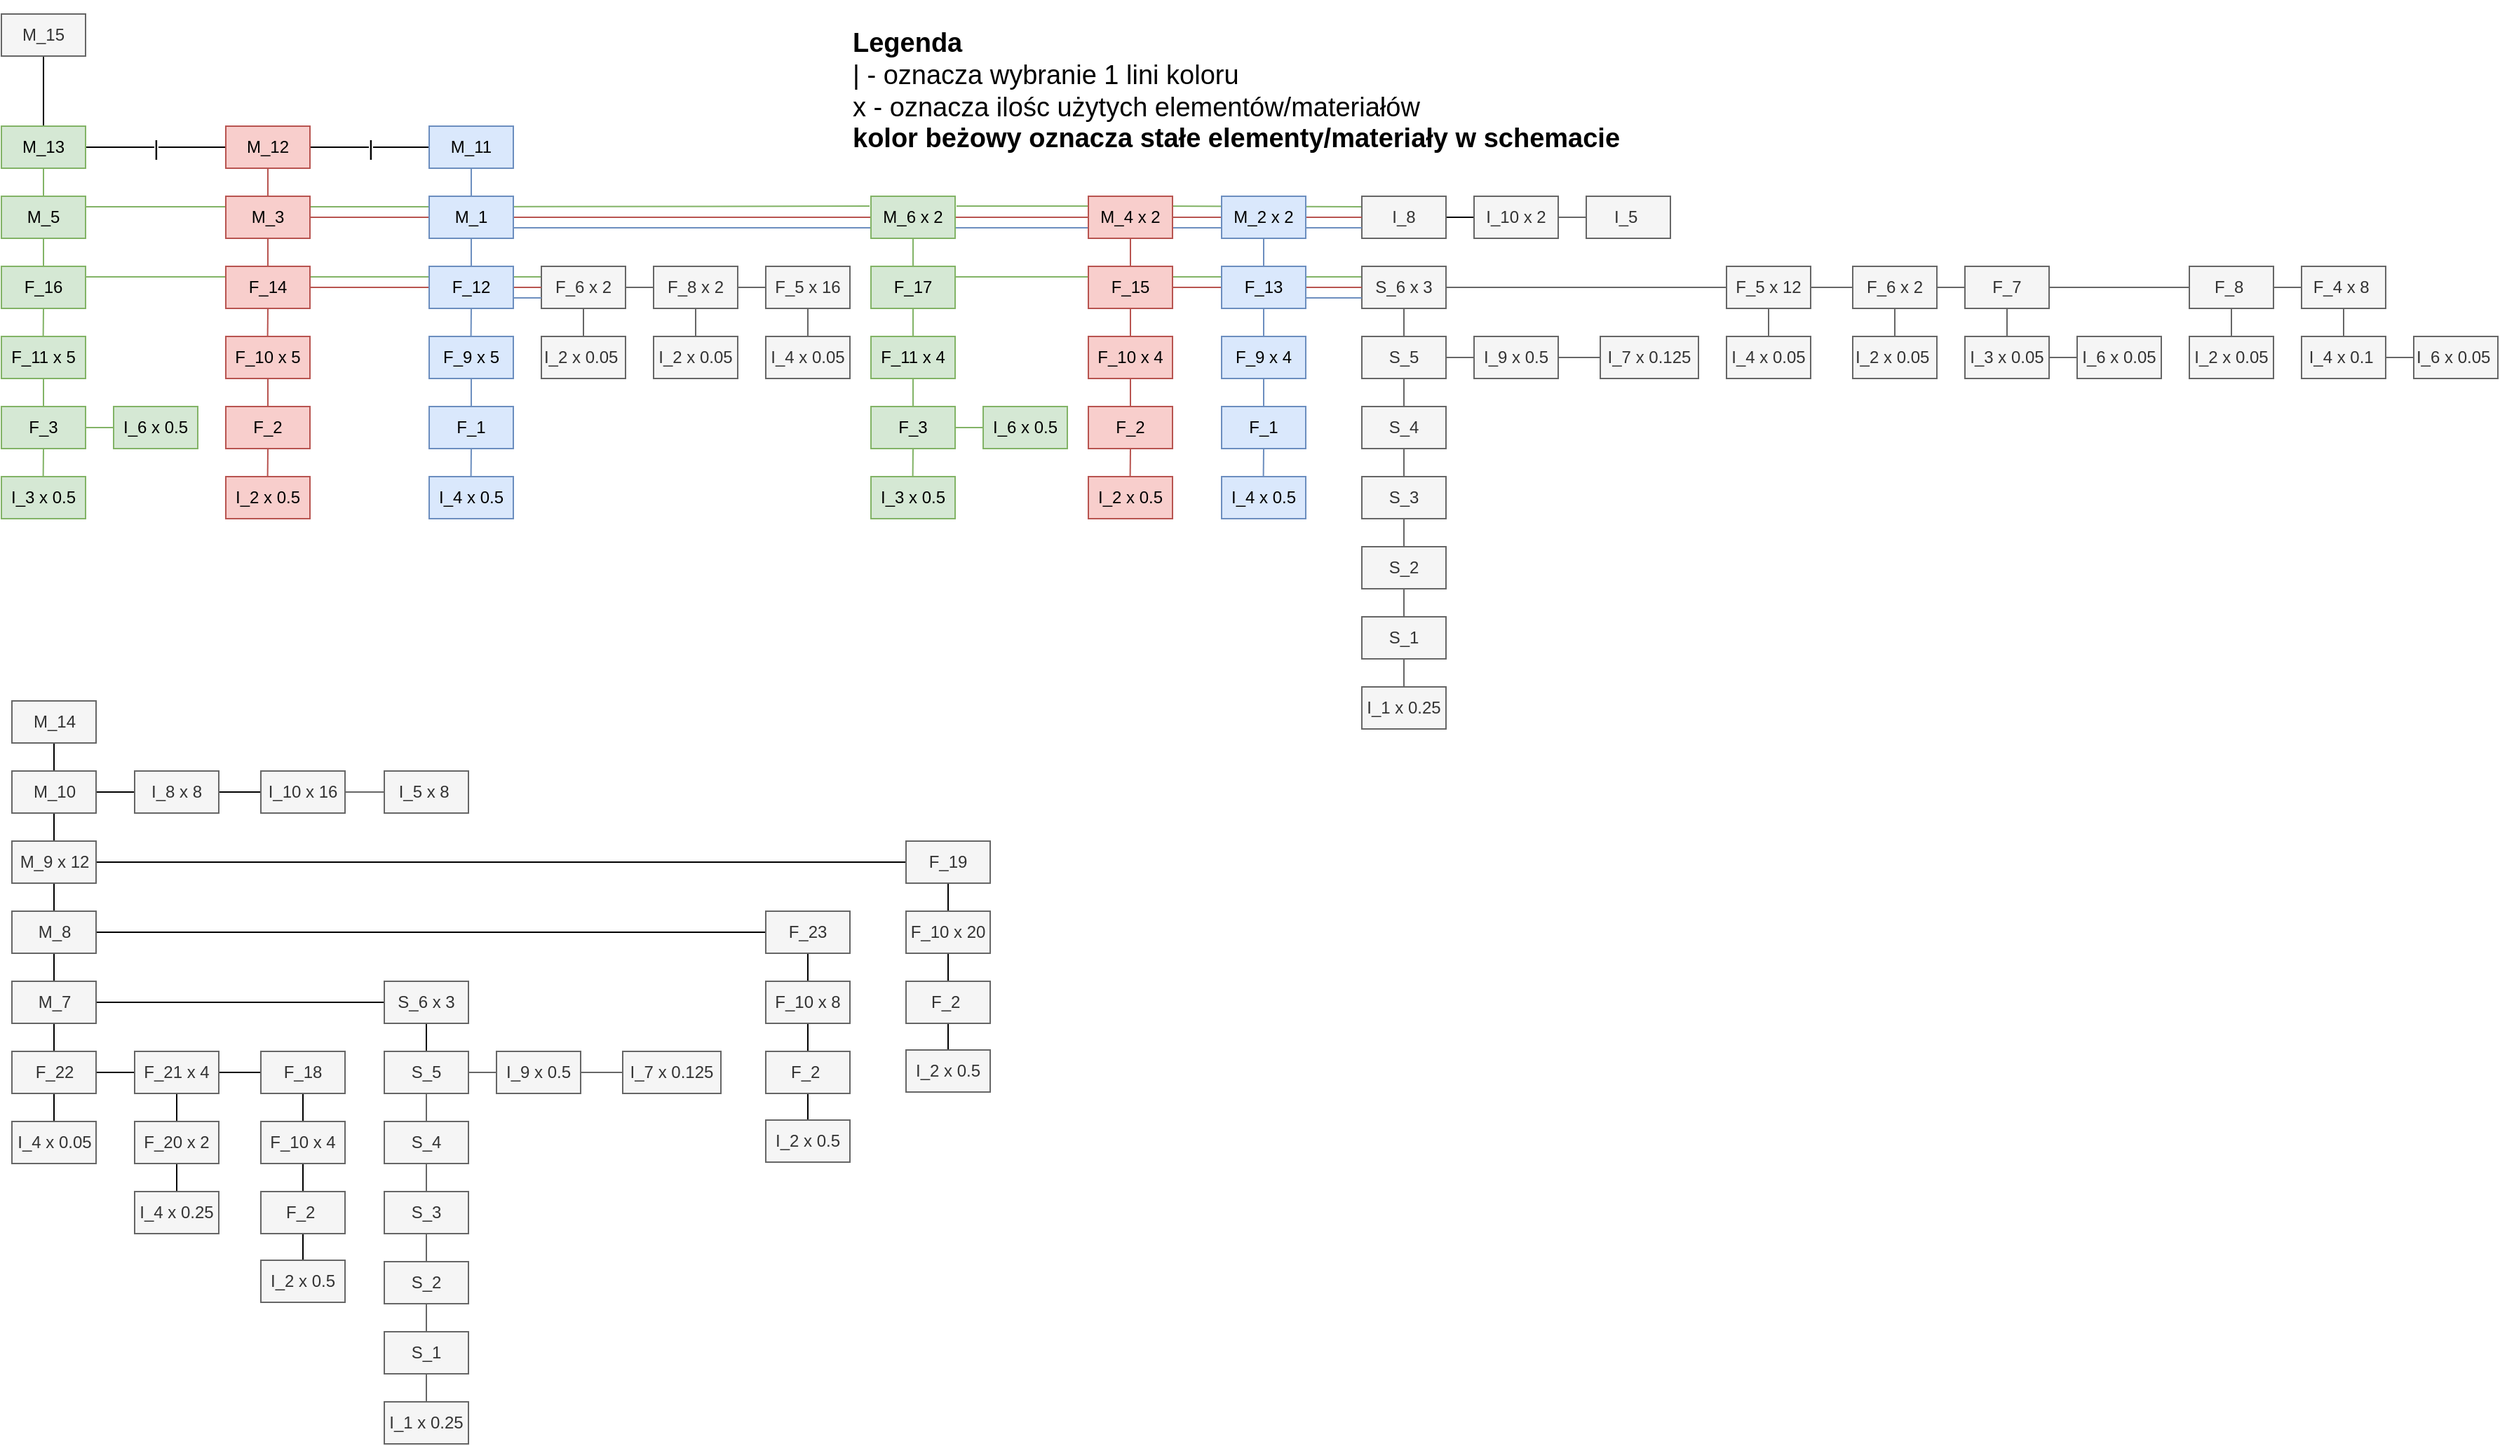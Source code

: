 <mxfile version="16.6.7" type="github">
  <diagram id="I4fLBjJm4LA_Jybld9Be" name="Page-1">
    <mxGraphModel dx="426" dy="1128" grid="1" gridSize="10" guides="1" tooltips="1" connect="1" arrows="1" fold="1" page="1" pageScale="1" pageWidth="827" pageHeight="1169" math="0" shadow="0">
      <root>
        <mxCell id="0" />
        <mxCell id="1" parent="0" />
        <mxCell id="wmHboVGkY-6y0HL-PFnJ-267" style="edgeStyle=orthogonalEdgeStyle;rounded=0;orthogonalLoop=1;jettySize=auto;html=1;exitX=0.5;exitY=1;exitDx=0;exitDy=0;endArrow=none;endFill=0;strokeColor=#82B366;" edge="1" parent="1" source="wmHboVGkY-6y0HL-PFnJ-268" target="wmHboVGkY-6y0HL-PFnJ-275">
          <mxGeometry relative="1" as="geometry" />
        </mxCell>
        <mxCell id="wmHboVGkY-6y0HL-PFnJ-570" style="edgeStyle=orthogonalEdgeStyle;rounded=0;orthogonalLoop=1;jettySize=auto;html=1;exitX=1;exitY=0.25;exitDx=0;exitDy=0;entryX=0;entryY=0.25;entryDx=0;entryDy=0;fontSize=15;endArrow=none;endFill=0;strokeColor=#82B366;" edge="1" parent="1" source="wmHboVGkY-6y0HL-PFnJ-268" target="wmHboVGkY-6y0HL-PFnJ-272">
          <mxGeometry relative="1" as="geometry" />
        </mxCell>
        <mxCell id="wmHboVGkY-6y0HL-PFnJ-268" value="M_5" style="text;html=1;strokeColor=#82B366;fillColor=#d5e8d4;align=center;verticalAlign=middle;whiteSpace=wrap;rounded=0;" vertex="1" parent="1">
          <mxGeometry x="1795" y="380" width="60" height="30" as="geometry" />
        </mxCell>
        <mxCell id="wmHboVGkY-6y0HL-PFnJ-270" style="edgeStyle=orthogonalEdgeStyle;rounded=0;orthogonalLoop=1;jettySize=auto;html=1;exitX=0.5;exitY=1;exitDx=0;exitDy=0;endArrow=none;endFill=0;strokeColor=#82B366;" edge="1" parent="1" source="wmHboVGkY-6y0HL-PFnJ-272" target="wmHboVGkY-6y0HL-PFnJ-278">
          <mxGeometry relative="1" as="geometry" />
        </mxCell>
        <mxCell id="wmHboVGkY-6y0HL-PFnJ-572" style="edgeStyle=orthogonalEdgeStyle;rounded=0;orthogonalLoop=1;jettySize=auto;html=1;exitX=1;exitY=0.25;exitDx=0;exitDy=0;entryX=0;entryY=0.25;entryDx=0;entryDy=0;fontSize=15;endArrow=none;endFill=0;strokeColor=#82B366;" edge="1" parent="1" source="wmHboVGkY-6y0HL-PFnJ-272" target="wmHboVGkY-6y0HL-PFnJ-290">
          <mxGeometry relative="1" as="geometry" />
        </mxCell>
        <mxCell id="wmHboVGkY-6y0HL-PFnJ-274" style="edgeStyle=orthogonalEdgeStyle;rounded=0;orthogonalLoop=1;jettySize=auto;html=1;exitX=0.5;exitY=1;exitDx=0;exitDy=0;endArrow=none;endFill=0;strokeColor=#82B366;" edge="1" parent="1" source="wmHboVGkY-6y0HL-PFnJ-275">
          <mxGeometry relative="1" as="geometry">
            <mxPoint x="1824.81" y="480" as="targetPoint" />
          </mxGeometry>
        </mxCell>
        <mxCell id="wmHboVGkY-6y0HL-PFnJ-571" style="edgeStyle=orthogonalEdgeStyle;rounded=0;orthogonalLoop=1;jettySize=auto;html=1;exitX=1;exitY=0.25;exitDx=0;exitDy=0;entryX=0;entryY=0.25;entryDx=0;entryDy=0;fontSize=15;endArrow=none;endFill=0;strokeColor=#82B366;" edge="1" parent="1" source="wmHboVGkY-6y0HL-PFnJ-275" target="wmHboVGkY-6y0HL-PFnJ-281">
          <mxGeometry relative="1" as="geometry" />
        </mxCell>
        <mxCell id="wmHboVGkY-6y0HL-PFnJ-275" value="F_16" style="text;html=1;strokeColor=#82b366;fillColor=#d5e8d4;align=center;verticalAlign=middle;whiteSpace=wrap;rounded=0;" vertex="1" parent="1">
          <mxGeometry x="1795" y="430" width="60" height="30" as="geometry" />
        </mxCell>
        <mxCell id="wmHboVGkY-6y0HL-PFnJ-277" style="edgeStyle=orthogonalEdgeStyle;rounded=0;orthogonalLoop=1;jettySize=auto;html=1;exitX=0.5;exitY=1;exitDx=0;exitDy=0;entryX=0.5;entryY=0;entryDx=0;entryDy=0;endArrow=none;endFill=0;fillColor=#d5e8d4;strokeColor=#82b366;" edge="1" parent="1" source="wmHboVGkY-6y0HL-PFnJ-278" target="wmHboVGkY-6y0HL-PFnJ-318">
          <mxGeometry relative="1" as="geometry" />
        </mxCell>
        <mxCell id="wmHboVGkY-6y0HL-PFnJ-573" style="edgeStyle=orthogonalEdgeStyle;rounded=0;orthogonalLoop=1;jettySize=auto;html=1;exitX=1;exitY=0.25;exitDx=0;exitDy=0;entryX=0;entryY=0.25;entryDx=0;entryDy=0;fontSize=15;endArrow=none;endFill=0;strokeColor=#82B366;" edge="1" parent="1" source="wmHboVGkY-6y0HL-PFnJ-278" target="wmHboVGkY-6y0HL-PFnJ-303">
          <mxGeometry relative="1" as="geometry" />
        </mxCell>
        <mxCell id="wmHboVGkY-6y0HL-PFnJ-278" value="F_17" style="text;html=1;strokeColor=#82b366;fillColor=#d5e8d4;align=center;verticalAlign=middle;whiteSpace=wrap;rounded=0;" vertex="1" parent="1">
          <mxGeometry x="2415" y="430" width="60" height="30" as="geometry" />
        </mxCell>
        <mxCell id="wmHboVGkY-6y0HL-PFnJ-279" style="edgeStyle=orthogonalEdgeStyle;rounded=0;orthogonalLoop=1;jettySize=auto;html=1;exitX=1;exitY=0.5;exitDx=0;exitDy=0;endArrow=none;endFill=0;fillColor=#f5f5f5;strokeColor=#666666;" edge="1" parent="1" source="wmHboVGkY-6y0HL-PFnJ-281" target="wmHboVGkY-6y0HL-PFnJ-284">
          <mxGeometry relative="1" as="geometry" />
        </mxCell>
        <mxCell id="wmHboVGkY-6y0HL-PFnJ-280" style="edgeStyle=orthogonalEdgeStyle;rounded=0;orthogonalLoop=1;jettySize=auto;html=1;exitX=0.5;exitY=1;exitDx=0;exitDy=0;endArrow=none;endFill=0;fillColor=#f5f5f5;strokeColor=#666666;" edge="1" parent="1" source="wmHboVGkY-6y0HL-PFnJ-281">
          <mxGeometry relative="1" as="geometry">
            <mxPoint x="2210" y="480" as="targetPoint" />
          </mxGeometry>
        </mxCell>
        <mxCell id="wmHboVGkY-6y0HL-PFnJ-281" value="F_6 x 2" style="text;html=1;strokeColor=#666666;fillColor=#f5f5f5;align=center;verticalAlign=middle;whiteSpace=wrap;rounded=0;fontColor=#333333;" vertex="1" parent="1">
          <mxGeometry x="2180" y="430" width="60" height="30" as="geometry" />
        </mxCell>
        <mxCell id="wmHboVGkY-6y0HL-PFnJ-282" style="edgeStyle=orthogonalEdgeStyle;rounded=0;orthogonalLoop=1;jettySize=auto;html=1;exitX=1;exitY=0.5;exitDx=0;exitDy=0;entryX=0;entryY=0.5;entryDx=0;entryDy=0;endArrow=none;endFill=0;fillColor=#f5f5f5;strokeColor=#666666;" edge="1" parent="1" source="wmHboVGkY-6y0HL-PFnJ-284" target="wmHboVGkY-6y0HL-PFnJ-286">
          <mxGeometry relative="1" as="geometry" />
        </mxCell>
        <mxCell id="wmHboVGkY-6y0HL-PFnJ-283" style="edgeStyle=orthogonalEdgeStyle;rounded=0;orthogonalLoop=1;jettySize=auto;html=1;exitX=0.5;exitY=1;exitDx=0;exitDy=0;endArrow=none;endFill=0;fillColor=#f5f5f5;strokeColor=#666666;" edge="1" parent="1" source="wmHboVGkY-6y0HL-PFnJ-284" target="wmHboVGkY-6y0HL-PFnJ-288">
          <mxGeometry relative="1" as="geometry" />
        </mxCell>
        <mxCell id="wmHboVGkY-6y0HL-PFnJ-284" value="F_8 x 2" style="text;html=1;strokeColor=#666666;fillColor=#f5f5f5;align=center;verticalAlign=middle;whiteSpace=wrap;rounded=0;fontColor=#333333;" vertex="1" parent="1">
          <mxGeometry x="2260" y="430" width="60" height="30" as="geometry" />
        </mxCell>
        <mxCell id="wmHboVGkY-6y0HL-PFnJ-285" style="edgeStyle=orthogonalEdgeStyle;rounded=0;orthogonalLoop=1;jettySize=auto;html=1;exitX=0.5;exitY=1;exitDx=0;exitDy=0;entryX=0.5;entryY=0;entryDx=0;entryDy=0;endArrow=none;endFill=0;fillColor=#f5f5f5;strokeColor=#666666;" edge="1" parent="1" source="wmHboVGkY-6y0HL-PFnJ-286" target="wmHboVGkY-6y0HL-PFnJ-349">
          <mxGeometry relative="1" as="geometry" />
        </mxCell>
        <mxCell id="wmHboVGkY-6y0HL-PFnJ-286" value="F_5 x 16" style="text;html=1;strokeColor=#666666;fillColor=#f5f5f5;align=center;verticalAlign=middle;whiteSpace=wrap;rounded=0;fontColor=#333333;" vertex="1" parent="1">
          <mxGeometry x="2340" y="430" width="60" height="30" as="geometry" />
        </mxCell>
        <mxCell id="wmHboVGkY-6y0HL-PFnJ-287" value="I_2 x 0.05&amp;nbsp;" style="text;html=1;strokeColor=#666666;fillColor=#f5f5f5;align=center;verticalAlign=middle;whiteSpace=wrap;rounded=0;fontColor=#333333;" vertex="1" parent="1">
          <mxGeometry x="2180" y="480" width="60" height="30" as="geometry" />
        </mxCell>
        <mxCell id="wmHboVGkY-6y0HL-PFnJ-288" value="I_2 x 0.05" style="text;html=1;strokeColor=#666666;fillColor=#f5f5f5;align=center;verticalAlign=middle;whiteSpace=wrap;rounded=0;fontColor=#333333;" vertex="1" parent="1">
          <mxGeometry x="2260" y="480" width="60" height="30" as="geometry" />
        </mxCell>
        <mxCell id="wmHboVGkY-6y0HL-PFnJ-289" style="edgeStyle=orthogonalEdgeStyle;rounded=0;orthogonalLoop=1;jettySize=auto;html=1;exitX=1;exitY=0.5;exitDx=0;exitDy=0;entryX=0;entryY=0.5;entryDx=0;entryDy=0;endArrow=none;endFill=0;" edge="1" parent="1" source="wmHboVGkY-6y0HL-PFnJ-290" target="wmHboVGkY-6y0HL-PFnJ-292">
          <mxGeometry relative="1" as="geometry" />
        </mxCell>
        <mxCell id="wmHboVGkY-6y0HL-PFnJ-290" value="I_8" style="text;html=1;strokeColor=#666666;fillColor=#f5f5f5;align=center;verticalAlign=middle;whiteSpace=wrap;rounded=0;fontColor=#333333;" vertex="1" parent="1">
          <mxGeometry x="2765" y="380" width="60" height="30" as="geometry" />
        </mxCell>
        <mxCell id="wmHboVGkY-6y0HL-PFnJ-291" style="edgeStyle=orthogonalEdgeStyle;rounded=0;orthogonalLoop=1;jettySize=auto;html=1;exitX=1;exitY=0.5;exitDx=0;exitDy=0;entryX=0;entryY=0.5;entryDx=0;entryDy=0;endArrow=none;endFill=0;fillColor=#f5f5f5;strokeColor=#666666;" edge="1" parent="1" source="wmHboVGkY-6y0HL-PFnJ-292" target="wmHboVGkY-6y0HL-PFnJ-293">
          <mxGeometry relative="1" as="geometry" />
        </mxCell>
        <mxCell id="wmHboVGkY-6y0HL-PFnJ-292" value="I_10 x 2" style="text;html=1;strokeColor=#666666;fillColor=#f5f5f5;align=center;verticalAlign=middle;whiteSpace=wrap;rounded=0;fontColor=#333333;" vertex="1" parent="1">
          <mxGeometry x="2845" y="380" width="60" height="30" as="geometry" />
        </mxCell>
        <mxCell id="wmHboVGkY-6y0HL-PFnJ-293" value="I_5&amp;nbsp;" style="text;html=1;strokeColor=#666666;fillColor=#f5f5f5;align=center;verticalAlign=middle;whiteSpace=wrap;rounded=0;fontColor=#333333;" vertex="1" parent="1">
          <mxGeometry x="2925" y="380" width="60" height="30" as="geometry" />
        </mxCell>
        <mxCell id="wmHboVGkY-6y0HL-PFnJ-294" style="edgeStyle=orthogonalEdgeStyle;rounded=0;orthogonalLoop=1;jettySize=auto;html=1;exitX=0.5;exitY=1;exitDx=0;exitDy=0;endArrow=none;endFill=0;strokeColor=#82B366;" edge="1" parent="1" source="wmHboVGkY-6y0HL-PFnJ-295" target="wmHboVGkY-6y0HL-PFnJ-298">
          <mxGeometry relative="1" as="geometry" />
        </mxCell>
        <mxCell id="wmHboVGkY-6y0HL-PFnJ-295" value="F_11 x 5" style="text;html=1;strokeColor=#82b366;fillColor=#d5e8d4;align=center;verticalAlign=middle;whiteSpace=wrap;rounded=0;" vertex="1" parent="1">
          <mxGeometry x="1795" y="480" width="60" height="30" as="geometry" />
        </mxCell>
        <mxCell id="wmHboVGkY-6y0HL-PFnJ-296" style="edgeStyle=orthogonalEdgeStyle;rounded=0;orthogonalLoop=1;jettySize=auto;html=1;exitX=1;exitY=0.5;exitDx=0;exitDy=0;entryX=0;entryY=0.5;entryDx=0;entryDy=0;endArrow=none;endFill=0;fillColor=#d5e8d4;strokeColor=#82b366;" edge="1" parent="1" source="wmHboVGkY-6y0HL-PFnJ-298" target="wmHboVGkY-6y0HL-PFnJ-299">
          <mxGeometry relative="1" as="geometry" />
        </mxCell>
        <mxCell id="wmHboVGkY-6y0HL-PFnJ-297" style="edgeStyle=orthogonalEdgeStyle;rounded=0;orthogonalLoop=1;jettySize=auto;html=1;exitX=0.5;exitY=1;exitDx=0;exitDy=0;endArrow=none;endFill=0;fillColor=#d5e8d4;strokeColor=#82b366;" edge="1" parent="1" source="wmHboVGkY-6y0HL-PFnJ-298">
          <mxGeometry relative="1" as="geometry">
            <mxPoint x="1824.81" y="580" as="targetPoint" />
          </mxGeometry>
        </mxCell>
        <mxCell id="wmHboVGkY-6y0HL-PFnJ-298" value="F_3" style="text;html=1;strokeColor=#82b366;fillColor=#d5e8d4;align=center;verticalAlign=middle;whiteSpace=wrap;rounded=0;" vertex="1" parent="1">
          <mxGeometry x="1795" y="530" width="60" height="30" as="geometry" />
        </mxCell>
        <mxCell id="wmHboVGkY-6y0HL-PFnJ-299" value="I_6 x 0.5" style="text;html=1;strokeColor=#82b366;fillColor=#d5e8d4;align=center;verticalAlign=middle;whiteSpace=wrap;rounded=0;" vertex="1" parent="1">
          <mxGeometry x="1875" y="530" width="60" height="30" as="geometry" />
        </mxCell>
        <mxCell id="wmHboVGkY-6y0HL-PFnJ-300" value="I_3 x 0.5" style="text;html=1;strokeColor=#82b366;fillColor=#d5e8d4;align=center;verticalAlign=middle;whiteSpace=wrap;rounded=0;" vertex="1" parent="1">
          <mxGeometry x="1795" y="580" width="60" height="30" as="geometry" />
        </mxCell>
        <mxCell id="wmHboVGkY-6y0HL-PFnJ-301" style="edgeStyle=orthogonalEdgeStyle;rounded=0;orthogonalLoop=1;jettySize=auto;html=1;exitX=1;exitY=0.5;exitDx=0;exitDy=0;entryX=0;entryY=0.5;entryDx=0;entryDy=0;endArrow=none;endFill=0;fillColor=#f5f5f5;strokeColor=#666666;" edge="1" parent="1" source="wmHboVGkY-6y0HL-PFnJ-303" target="wmHboVGkY-6y0HL-PFnJ-306">
          <mxGeometry relative="1" as="geometry" />
        </mxCell>
        <mxCell id="wmHboVGkY-6y0HL-PFnJ-302" style="edgeStyle=orthogonalEdgeStyle;rounded=0;orthogonalLoop=1;jettySize=auto;html=1;exitX=0.5;exitY=1;exitDx=0;exitDy=0;entryX=0.5;entryY=0;entryDx=0;entryDy=0;endArrow=none;endFill=0;fillColor=#f5f5f5;strokeColor=#666666;" edge="1" parent="1" source="wmHboVGkY-6y0HL-PFnJ-303" target="wmHboVGkY-6y0HL-PFnJ-326">
          <mxGeometry relative="1" as="geometry" />
        </mxCell>
        <mxCell id="wmHboVGkY-6y0HL-PFnJ-303" value="S_6 x 3" style="text;html=1;strokeColor=#666666;fillColor=#f5f5f5;align=center;verticalAlign=middle;whiteSpace=wrap;rounded=0;fontColor=#333333;" vertex="1" parent="1">
          <mxGeometry x="2765" y="430" width="60" height="30" as="geometry" />
        </mxCell>
        <mxCell id="wmHboVGkY-6y0HL-PFnJ-304" style="edgeStyle=orthogonalEdgeStyle;rounded=0;orthogonalLoop=1;jettySize=auto;html=1;exitX=1;exitY=0.5;exitDx=0;exitDy=0;entryX=0;entryY=0.5;entryDx=0;entryDy=0;endArrow=none;endFill=0;fillColor=#f5f5f5;strokeColor=#666666;" edge="1" parent="1" source="wmHboVGkY-6y0HL-PFnJ-306" target="wmHboVGkY-6y0HL-PFnJ-309">
          <mxGeometry relative="1" as="geometry" />
        </mxCell>
        <mxCell id="wmHboVGkY-6y0HL-PFnJ-305" style="edgeStyle=orthogonalEdgeStyle;rounded=0;orthogonalLoop=1;jettySize=auto;html=1;exitX=0.5;exitY=1;exitDx=0;exitDy=0;entryX=0.5;entryY=0;entryDx=0;entryDy=0;endArrow=none;endFill=0;fillColor=#f5f5f5;strokeColor=#666666;" edge="1" parent="1" source="wmHboVGkY-6y0HL-PFnJ-306" target="wmHboVGkY-6y0HL-PFnJ-351">
          <mxGeometry relative="1" as="geometry" />
        </mxCell>
        <mxCell id="wmHboVGkY-6y0HL-PFnJ-306" value="F_5 x 12" style="text;html=1;strokeColor=#666666;fillColor=#f5f5f5;align=center;verticalAlign=middle;whiteSpace=wrap;rounded=0;fontColor=#333333;" vertex="1" parent="1">
          <mxGeometry x="3025" y="430" width="60" height="30" as="geometry" />
        </mxCell>
        <mxCell id="wmHboVGkY-6y0HL-PFnJ-307" style="edgeStyle=orthogonalEdgeStyle;rounded=0;orthogonalLoop=1;jettySize=auto;html=1;exitX=1;exitY=0.5;exitDx=0;exitDy=0;entryX=0;entryY=0.5;entryDx=0;entryDy=0;endArrow=none;endFill=0;fillColor=#f5f5f5;strokeColor=#666666;" edge="1" parent="1" source="wmHboVGkY-6y0HL-PFnJ-309" target="wmHboVGkY-6y0HL-PFnJ-312">
          <mxGeometry relative="1" as="geometry" />
        </mxCell>
        <mxCell id="wmHboVGkY-6y0HL-PFnJ-308" style="edgeStyle=orthogonalEdgeStyle;rounded=0;orthogonalLoop=1;jettySize=auto;html=1;exitX=0.5;exitY=1;exitDx=0;exitDy=0;entryX=0.5;entryY=0;entryDx=0;entryDy=0;endArrow=none;endFill=0;fillColor=#f5f5f5;strokeColor=#666666;" edge="1" parent="1" source="wmHboVGkY-6y0HL-PFnJ-309" target="wmHboVGkY-6y0HL-PFnJ-338">
          <mxGeometry relative="1" as="geometry" />
        </mxCell>
        <mxCell id="wmHboVGkY-6y0HL-PFnJ-309" value="F_6 x 2" style="text;html=1;strokeColor=#666666;fillColor=#f5f5f5;align=center;verticalAlign=middle;whiteSpace=wrap;rounded=0;fontColor=#333333;" vertex="1" parent="1">
          <mxGeometry x="3115" y="430" width="60" height="30" as="geometry" />
        </mxCell>
        <mxCell id="wmHboVGkY-6y0HL-PFnJ-310" style="edgeStyle=orthogonalEdgeStyle;rounded=0;orthogonalLoop=1;jettySize=auto;html=1;exitX=1;exitY=0.5;exitDx=0;exitDy=0;entryX=0;entryY=0.5;entryDx=0;entryDy=0;endArrow=none;endFill=0;fillColor=#f5f5f5;strokeColor=#666666;" edge="1" parent="1" source="wmHboVGkY-6y0HL-PFnJ-312" target="wmHboVGkY-6y0HL-PFnJ-315">
          <mxGeometry relative="1" as="geometry">
            <mxPoint x="3335" y="445.0" as="sourcePoint" />
          </mxGeometry>
        </mxCell>
        <mxCell id="wmHboVGkY-6y0HL-PFnJ-311" style="edgeStyle=orthogonalEdgeStyle;rounded=0;orthogonalLoop=1;jettySize=auto;html=1;exitX=0.5;exitY=1;exitDx=0;exitDy=0;entryX=0.5;entryY=0;entryDx=0;entryDy=0;endArrow=none;endFill=0;fillColor=#f5f5f5;strokeColor=#666666;" edge="1" parent="1" source="wmHboVGkY-6y0HL-PFnJ-312" target="wmHboVGkY-6y0HL-PFnJ-340">
          <mxGeometry relative="1" as="geometry" />
        </mxCell>
        <mxCell id="wmHboVGkY-6y0HL-PFnJ-312" value="F_7" style="text;html=1;strokeColor=#666666;fillColor=#f5f5f5;align=center;verticalAlign=middle;whiteSpace=wrap;rounded=0;fontColor=#333333;" vertex="1" parent="1">
          <mxGeometry x="3195" y="430" width="60" height="30" as="geometry" />
        </mxCell>
        <mxCell id="wmHboVGkY-6y0HL-PFnJ-313" style="edgeStyle=orthogonalEdgeStyle;rounded=0;orthogonalLoop=1;jettySize=auto;html=1;exitX=1;exitY=0.5;exitDx=0;exitDy=0;entryX=0;entryY=0.5;entryDx=0;entryDy=0;endArrow=none;endFill=0;fillColor=#f5f5f5;strokeColor=#666666;" edge="1" parent="1" source="wmHboVGkY-6y0HL-PFnJ-315" target="wmHboVGkY-6y0HL-PFnJ-316">
          <mxGeometry relative="1" as="geometry" />
        </mxCell>
        <mxCell id="wmHboVGkY-6y0HL-PFnJ-314" style="edgeStyle=orthogonalEdgeStyle;rounded=0;orthogonalLoop=1;jettySize=auto;html=1;exitX=0.5;exitY=1;exitDx=0;exitDy=0;entryX=0.5;entryY=0;entryDx=0;entryDy=0;endArrow=none;endFill=0;fillColor=#f5f5f5;strokeColor=#666666;" edge="1" parent="1" source="wmHboVGkY-6y0HL-PFnJ-315" target="wmHboVGkY-6y0HL-PFnJ-341">
          <mxGeometry relative="1" as="geometry" />
        </mxCell>
        <mxCell id="wmHboVGkY-6y0HL-PFnJ-315" value="F_8&amp;nbsp;" style="text;html=1;strokeColor=#666666;fillColor=#f5f5f5;align=center;verticalAlign=middle;whiteSpace=wrap;rounded=0;fontColor=#333333;" vertex="1" parent="1">
          <mxGeometry x="3355" y="430" width="60" height="30" as="geometry" />
        </mxCell>
        <mxCell id="wmHboVGkY-6y0HL-PFnJ-316" value="F_4 x 8&amp;nbsp;" style="text;html=1;strokeColor=#666666;fillColor=#f5f5f5;align=center;verticalAlign=middle;whiteSpace=wrap;rounded=0;fontColor=#333333;" vertex="1" parent="1">
          <mxGeometry x="3435" y="430" width="60" height="30" as="geometry" />
        </mxCell>
        <mxCell id="wmHboVGkY-6y0HL-PFnJ-317" style="edgeStyle=orthogonalEdgeStyle;rounded=0;orthogonalLoop=1;jettySize=auto;html=1;exitX=0.5;exitY=1;exitDx=0;exitDy=0;entryX=0.5;entryY=0;entryDx=0;entryDy=0;endArrow=none;endFill=0;fillColor=#d5e8d4;strokeColor=#82b366;" edge="1" parent="1" source="wmHboVGkY-6y0HL-PFnJ-318" target="wmHboVGkY-6y0HL-PFnJ-321">
          <mxGeometry relative="1" as="geometry" />
        </mxCell>
        <mxCell id="wmHboVGkY-6y0HL-PFnJ-318" value="F_11 x 4" style="text;html=1;strokeColor=#82b366;fillColor=#d5e8d4;align=center;verticalAlign=middle;whiteSpace=wrap;rounded=0;" vertex="1" parent="1">
          <mxGeometry x="2415" y="480" width="60" height="30" as="geometry" />
        </mxCell>
        <mxCell id="wmHboVGkY-6y0HL-PFnJ-319" style="edgeStyle=orthogonalEdgeStyle;rounded=0;orthogonalLoop=1;jettySize=auto;html=1;exitX=1;exitY=0.5;exitDx=0;exitDy=0;entryX=0;entryY=0.5;entryDx=0;entryDy=0;endArrow=none;endFill=0;fillColor=#d5e8d4;strokeColor=#82b366;" edge="1" parent="1" source="wmHboVGkY-6y0HL-PFnJ-321" target="wmHboVGkY-6y0HL-PFnJ-322">
          <mxGeometry relative="1" as="geometry" />
        </mxCell>
        <mxCell id="wmHboVGkY-6y0HL-PFnJ-320" style="edgeStyle=orthogonalEdgeStyle;rounded=0;orthogonalLoop=1;jettySize=auto;html=1;exitX=0.5;exitY=1;exitDx=0;exitDy=0;endArrow=none;endFill=0;fillColor=#d5e8d4;strokeColor=#82b366;" edge="1" parent="1" source="wmHboVGkY-6y0HL-PFnJ-321">
          <mxGeometry relative="1" as="geometry">
            <mxPoint x="2444.81" y="580" as="targetPoint" />
          </mxGeometry>
        </mxCell>
        <mxCell id="wmHboVGkY-6y0HL-PFnJ-321" value="F_3" style="text;html=1;strokeColor=#82b366;fillColor=#d5e8d4;align=center;verticalAlign=middle;whiteSpace=wrap;rounded=0;" vertex="1" parent="1">
          <mxGeometry x="2415" y="530" width="60" height="30" as="geometry" />
        </mxCell>
        <mxCell id="wmHboVGkY-6y0HL-PFnJ-322" value="I_6 x 0.5" style="text;html=1;strokeColor=#82b366;fillColor=#d5e8d4;align=center;verticalAlign=middle;whiteSpace=wrap;rounded=0;" vertex="1" parent="1">
          <mxGeometry x="2495" y="530" width="60" height="30" as="geometry" />
        </mxCell>
        <mxCell id="wmHboVGkY-6y0HL-PFnJ-323" value="I_3 x 0.5" style="text;html=1;strokeColor=#82b366;fillColor=#d5e8d4;align=center;verticalAlign=middle;whiteSpace=wrap;rounded=0;" vertex="1" parent="1">
          <mxGeometry x="2415" y="580" width="60" height="30" as="geometry" />
        </mxCell>
        <mxCell id="wmHboVGkY-6y0HL-PFnJ-324" style="edgeStyle=orthogonalEdgeStyle;rounded=0;orthogonalLoop=1;jettySize=auto;html=1;exitX=1;exitY=0.5;exitDx=0;exitDy=0;endArrow=none;endFill=0;fillColor=#f5f5f5;strokeColor=#666666;" edge="1" parent="1" source="wmHboVGkY-6y0HL-PFnJ-326">
          <mxGeometry relative="1" as="geometry">
            <mxPoint x="2845" y="494.724" as="targetPoint" />
          </mxGeometry>
        </mxCell>
        <mxCell id="wmHboVGkY-6y0HL-PFnJ-325" style="edgeStyle=orthogonalEdgeStyle;rounded=0;orthogonalLoop=1;jettySize=auto;html=1;exitX=0.5;exitY=1;exitDx=0;exitDy=0;entryX=0.5;entryY=0;entryDx=0;entryDy=0;endArrow=none;endFill=0;fillColor=#f5f5f5;strokeColor=#666666;" edge="1" parent="1" source="wmHboVGkY-6y0HL-PFnJ-326" target="wmHboVGkY-6y0HL-PFnJ-330">
          <mxGeometry relative="1" as="geometry" />
        </mxCell>
        <mxCell id="wmHboVGkY-6y0HL-PFnJ-326" value="S_5" style="text;html=1;strokeColor=#666666;fillColor=#f5f5f5;align=center;verticalAlign=middle;whiteSpace=wrap;rounded=0;fontColor=#333333;" vertex="1" parent="1">
          <mxGeometry x="2765" y="480" width="60" height="30" as="geometry" />
        </mxCell>
        <mxCell id="wmHboVGkY-6y0HL-PFnJ-327" style="edgeStyle=orthogonalEdgeStyle;rounded=0;orthogonalLoop=1;jettySize=auto;html=1;exitX=1;exitY=0.5;exitDx=0;exitDy=0;entryX=0;entryY=0.5;entryDx=0;entryDy=0;endArrow=none;endFill=0;fillColor=#f5f5f5;strokeColor=#666666;" edge="1" parent="1" source="wmHboVGkY-6y0HL-PFnJ-328" target="wmHboVGkY-6y0HL-PFnJ-350">
          <mxGeometry relative="1" as="geometry" />
        </mxCell>
        <mxCell id="wmHboVGkY-6y0HL-PFnJ-328" value="I_9 x 0.5" style="text;html=1;strokeColor=#666666;fillColor=#f5f5f5;align=center;verticalAlign=middle;whiteSpace=wrap;rounded=0;fontColor=#333333;" vertex="1" parent="1">
          <mxGeometry x="2845" y="480" width="60" height="30" as="geometry" />
        </mxCell>
        <mxCell id="wmHboVGkY-6y0HL-PFnJ-329" style="edgeStyle=orthogonalEdgeStyle;rounded=0;orthogonalLoop=1;jettySize=auto;html=1;exitX=0.5;exitY=1;exitDx=0;exitDy=0;entryX=0.5;entryY=0;entryDx=0;entryDy=0;endArrow=none;endFill=0;fillColor=#f5f5f5;strokeColor=#666666;" edge="1" parent="1" source="wmHboVGkY-6y0HL-PFnJ-330" target="wmHboVGkY-6y0HL-PFnJ-332">
          <mxGeometry relative="1" as="geometry" />
        </mxCell>
        <mxCell id="wmHboVGkY-6y0HL-PFnJ-330" value="S_4" style="text;html=1;strokeColor=#666666;fillColor=#f5f5f5;align=center;verticalAlign=middle;whiteSpace=wrap;rounded=0;fontColor=#333333;" vertex="1" parent="1">
          <mxGeometry x="2765" y="530" width="60" height="30" as="geometry" />
        </mxCell>
        <mxCell id="wmHboVGkY-6y0HL-PFnJ-331" style="edgeStyle=orthogonalEdgeStyle;rounded=0;orthogonalLoop=1;jettySize=auto;html=1;exitX=0.5;exitY=1;exitDx=0;exitDy=0;entryX=0.5;entryY=0;entryDx=0;entryDy=0;endArrow=none;endFill=0;fillColor=#f5f5f5;strokeColor=#666666;" edge="1" parent="1" source="wmHboVGkY-6y0HL-PFnJ-332" target="wmHboVGkY-6y0HL-PFnJ-334">
          <mxGeometry relative="1" as="geometry" />
        </mxCell>
        <mxCell id="wmHboVGkY-6y0HL-PFnJ-332" value="S_3" style="text;html=1;strokeColor=#666666;fillColor=#f5f5f5;align=center;verticalAlign=middle;whiteSpace=wrap;rounded=0;fontColor=#333333;" vertex="1" parent="1">
          <mxGeometry x="2765" y="580" width="60" height="30" as="geometry" />
        </mxCell>
        <mxCell id="wmHboVGkY-6y0HL-PFnJ-333" style="edgeStyle=orthogonalEdgeStyle;rounded=0;orthogonalLoop=1;jettySize=auto;html=1;exitX=0.5;exitY=1;exitDx=0;exitDy=0;entryX=0.5;entryY=0;entryDx=0;entryDy=0;endArrow=none;endFill=0;fillColor=#f5f5f5;strokeColor=#666666;" edge="1" parent="1" source="wmHboVGkY-6y0HL-PFnJ-334" target="wmHboVGkY-6y0HL-PFnJ-336">
          <mxGeometry relative="1" as="geometry" />
        </mxCell>
        <mxCell id="wmHboVGkY-6y0HL-PFnJ-334" value="S_2" style="text;html=1;strokeColor=#666666;fillColor=#f5f5f5;align=center;verticalAlign=middle;whiteSpace=wrap;rounded=0;fontColor=#333333;" vertex="1" parent="1">
          <mxGeometry x="2765" y="630" width="60" height="30" as="geometry" />
        </mxCell>
        <mxCell id="wmHboVGkY-6y0HL-PFnJ-335" style="edgeStyle=orthogonalEdgeStyle;rounded=0;orthogonalLoop=1;jettySize=auto;html=1;exitX=0.5;exitY=1;exitDx=0;exitDy=0;entryX=0.5;entryY=0;entryDx=0;entryDy=0;endArrow=none;endFill=0;fillColor=#f5f5f5;strokeColor=#666666;" edge="1" parent="1" source="wmHboVGkY-6y0HL-PFnJ-336" target="wmHboVGkY-6y0HL-PFnJ-337">
          <mxGeometry relative="1" as="geometry" />
        </mxCell>
        <mxCell id="wmHboVGkY-6y0HL-PFnJ-336" value="S_1" style="text;html=1;strokeColor=#666666;fillColor=#f5f5f5;align=center;verticalAlign=middle;whiteSpace=wrap;rounded=0;fontColor=#333333;" vertex="1" parent="1">
          <mxGeometry x="2765" y="680" width="60" height="30" as="geometry" />
        </mxCell>
        <mxCell id="wmHboVGkY-6y0HL-PFnJ-337" value="I_1 x 0.25" style="text;html=1;strokeColor=#666666;fillColor=#f5f5f5;align=center;verticalAlign=middle;whiteSpace=wrap;rounded=0;fontColor=#333333;" vertex="1" parent="1">
          <mxGeometry x="2765" y="730" width="60" height="30" as="geometry" />
        </mxCell>
        <mxCell id="wmHboVGkY-6y0HL-PFnJ-338" value="I_2 x 0.05&amp;nbsp;" style="text;html=1;strokeColor=#666666;fillColor=#f5f5f5;align=center;verticalAlign=middle;whiteSpace=wrap;rounded=0;fontColor=#333333;" vertex="1" parent="1">
          <mxGeometry x="3115" y="480" width="60" height="30" as="geometry" />
        </mxCell>
        <mxCell id="wmHboVGkY-6y0HL-PFnJ-339" style="edgeStyle=orthogonalEdgeStyle;rounded=0;orthogonalLoop=1;jettySize=auto;html=1;exitX=1;exitY=0.5;exitDx=0;exitDy=0;entryX=0;entryY=0.5;entryDx=0;entryDy=0;endArrow=none;endFill=0;fillColor=#f5f5f5;strokeColor=#666666;" edge="1" parent="1" source="wmHboVGkY-6y0HL-PFnJ-340" target="wmHboVGkY-6y0HL-PFnJ-352">
          <mxGeometry relative="1" as="geometry" />
        </mxCell>
        <mxCell id="wmHboVGkY-6y0HL-PFnJ-340" value="I_3 x 0.05" style="text;html=1;strokeColor=#666666;fillColor=#f5f5f5;align=center;verticalAlign=middle;whiteSpace=wrap;rounded=0;fontColor=#333333;" vertex="1" parent="1">
          <mxGeometry x="3195" y="480" width="60" height="30" as="geometry" />
        </mxCell>
        <mxCell id="wmHboVGkY-6y0HL-PFnJ-341" value="I_2 x 0.05" style="text;html=1;strokeColor=#666666;fillColor=#f5f5f5;align=center;verticalAlign=middle;whiteSpace=wrap;rounded=0;fontColor=#333333;" vertex="1" parent="1">
          <mxGeometry x="3355" y="480" width="60" height="30" as="geometry" />
        </mxCell>
        <mxCell id="wmHboVGkY-6y0HL-PFnJ-342" style="edgeStyle=orthogonalEdgeStyle;rounded=0;orthogonalLoop=1;jettySize=auto;html=1;exitX=1;exitY=0.5;exitDx=0;exitDy=0;entryX=0;entryY=0.5;entryDx=0;entryDy=0;endArrow=none;endFill=0;fillColor=#f5f5f5;strokeColor=#666666;" edge="1" parent="1" source="wmHboVGkY-6y0HL-PFnJ-343" target="wmHboVGkY-6y0HL-PFnJ-353">
          <mxGeometry relative="1" as="geometry" />
        </mxCell>
        <mxCell id="wmHboVGkY-6y0HL-PFnJ-343" value="I_4 x 0.1&amp;nbsp;" style="text;html=1;strokeColor=#666666;fillColor=#f5f5f5;align=center;verticalAlign=middle;whiteSpace=wrap;rounded=0;fontColor=#333333;" vertex="1" parent="1">
          <mxGeometry x="3435" y="480" width="60" height="30" as="geometry" />
        </mxCell>
        <mxCell id="wmHboVGkY-6y0HL-PFnJ-344" style="edgeStyle=orthogonalEdgeStyle;rounded=0;orthogonalLoop=1;jettySize=auto;html=1;exitX=0.5;exitY=1;exitDx=0;exitDy=0;entryX=0.5;entryY=0;entryDx=0;entryDy=0;endArrow=none;endFill=0;fillColor=#f5f5f5;strokeColor=#666666;" edge="1" parent="1" source="wmHboVGkY-6y0HL-PFnJ-316" target="wmHboVGkY-6y0HL-PFnJ-343">
          <mxGeometry relative="1" as="geometry">
            <mxPoint x="3465" y="510.0" as="sourcePoint" />
          </mxGeometry>
        </mxCell>
        <mxCell id="wmHboVGkY-6y0HL-PFnJ-345" style="edgeStyle=orthogonalEdgeStyle;rounded=0;orthogonalLoop=1;jettySize=auto;html=1;exitX=0.5;exitY=1;exitDx=0;exitDy=0;entryX=0.5;entryY=0;entryDx=0;entryDy=0;endArrow=none;endFill=0;" edge="1" parent="1" source="wmHboVGkY-6y0HL-PFnJ-346" target="wmHboVGkY-6y0HL-PFnJ-348">
          <mxGeometry relative="1" as="geometry">
            <mxPoint x="1825" y="230" as="targetPoint" />
          </mxGeometry>
        </mxCell>
        <mxCell id="wmHboVGkY-6y0HL-PFnJ-346" value="M_15" style="text;html=1;strokeColor=#666666;fillColor=#f5f5f5;align=center;verticalAlign=middle;whiteSpace=wrap;rounded=0;fontColor=#333333;" vertex="1" parent="1">
          <mxGeometry x="1795" y="250" width="60" height="30" as="geometry" />
        </mxCell>
        <mxCell id="wmHboVGkY-6y0HL-PFnJ-347" style="edgeStyle=orthogonalEdgeStyle;rounded=0;orthogonalLoop=1;jettySize=auto;html=1;exitX=0.5;exitY=1;exitDx=0;exitDy=0;entryX=0.5;entryY=0;entryDx=0;entryDy=0;endArrow=none;endFill=0;strokeColor=#82B366;" edge="1" parent="1" source="wmHboVGkY-6y0HL-PFnJ-348" target="wmHboVGkY-6y0HL-PFnJ-268">
          <mxGeometry relative="1" as="geometry" />
        </mxCell>
        <mxCell id="wmHboVGkY-6y0HL-PFnJ-554" value="|" style="edgeStyle=orthogonalEdgeStyle;rounded=0;orthogonalLoop=1;jettySize=auto;html=1;exitX=1;exitY=0.5;exitDx=0;exitDy=0;entryX=0;entryY=0.5;entryDx=0;entryDy=0;fontSize=15;endArrow=none;endFill=0;" edge="1" parent="1" source="wmHboVGkY-6y0HL-PFnJ-348" target="wmHboVGkY-6y0HL-PFnJ-541">
          <mxGeometry relative="1" as="geometry">
            <Array as="points">
              <mxPoint x="1910" y="345" />
              <mxPoint x="1910" y="345" />
            </Array>
          </mxGeometry>
        </mxCell>
        <mxCell id="wmHboVGkY-6y0HL-PFnJ-348" value="M_13" style="text;html=1;strokeColor=#82b366;fillColor=#d5e8d4;align=center;verticalAlign=middle;whiteSpace=wrap;rounded=0;" vertex="1" parent="1">
          <mxGeometry x="1795" y="330" width="60" height="30" as="geometry" />
        </mxCell>
        <mxCell id="wmHboVGkY-6y0HL-PFnJ-349" value="I_4 x 0.05" style="text;html=1;strokeColor=#666666;fillColor=#f5f5f5;align=center;verticalAlign=middle;whiteSpace=wrap;rounded=0;fontColor=#333333;" vertex="1" parent="1">
          <mxGeometry x="2340" y="480" width="60" height="30" as="geometry" />
        </mxCell>
        <mxCell id="wmHboVGkY-6y0HL-PFnJ-350" value="I_7 x 0.125" style="text;html=1;strokeColor=#666666;fillColor=#f5f5f5;align=center;verticalAlign=middle;whiteSpace=wrap;rounded=0;fontColor=#333333;" vertex="1" parent="1">
          <mxGeometry x="2935" y="480" width="70" height="30" as="geometry" />
        </mxCell>
        <mxCell id="wmHboVGkY-6y0HL-PFnJ-351" value="I_4 x 0.05" style="text;html=1;strokeColor=#666666;fillColor=#f5f5f5;align=center;verticalAlign=middle;whiteSpace=wrap;rounded=0;fontColor=#333333;" vertex="1" parent="1">
          <mxGeometry x="3025" y="480" width="60" height="30" as="geometry" />
        </mxCell>
        <mxCell id="wmHboVGkY-6y0HL-PFnJ-352" value="I_6 x 0.05" style="text;html=1;strokeColor=#666666;fillColor=#f5f5f5;align=center;verticalAlign=middle;whiteSpace=wrap;rounded=0;fontColor=#333333;" vertex="1" parent="1">
          <mxGeometry x="3275" y="480" width="60" height="30" as="geometry" />
        </mxCell>
        <mxCell id="wmHboVGkY-6y0HL-PFnJ-353" value="I_6 x 0.05&amp;nbsp;" style="text;html=1;strokeColor=#666666;fillColor=#f5f5f5;align=center;verticalAlign=middle;whiteSpace=wrap;rounded=0;fontColor=#333333;" vertex="1" parent="1">
          <mxGeometry x="3515" y="480" width="60" height="30" as="geometry" />
        </mxCell>
        <mxCell id="wmHboVGkY-6y0HL-PFnJ-435" value="&lt;div style=&quot;font-size: 19px;&quot;&gt;&lt;b style=&quot;font-size: 19px;&quot;&gt;&lt;font style=&quot;font-size: 19px;&quot;&gt;Legenda&lt;/font&gt;&lt;/b&gt;&lt;/div&gt;&lt;div style=&quot;font-size: 19px;&quot;&gt;&lt;span style=&quot;font-size: 19px;&quot;&gt;| - oznacza wybranie 1 lini koloru&amp;nbsp;&lt;/span&gt;&lt;/div&gt;x - oznacza ilośc użytych elementów/materiałów&lt;br style=&quot;font-size: 19px;&quot;&gt;&lt;div style=&quot;font-size: 19px;&quot;&gt;&lt;b style=&quot;font-size: 19px;&quot;&gt;kolor beżowy oznacza stałe elementy/materiały w schemacie&lt;/b&gt;&lt;/div&gt;" style="text;html=1;strokeColor=none;fillColor=none;align=left;verticalAlign=middle;whiteSpace=wrap;rounded=0;fontSize=19;" vertex="1" parent="1">
          <mxGeometry x="2400" y="240" width="550" height="130" as="geometry" />
        </mxCell>
        <mxCell id="wmHboVGkY-6y0HL-PFnJ-530" style="edgeStyle=orthogonalEdgeStyle;rounded=0;orthogonalLoop=1;jettySize=auto;html=1;exitX=0.5;exitY=1;exitDx=0;exitDy=0;endArrow=none;endFill=0;fillColor=#f8cecc;strokeColor=#b85450;" edge="1" parent="1" source="wmHboVGkY-6y0HL-PFnJ-531" target="wmHboVGkY-6y0HL-PFnJ-534">
          <mxGeometry relative="1" as="geometry" />
        </mxCell>
        <mxCell id="wmHboVGkY-6y0HL-PFnJ-583" style="edgeStyle=orthogonalEdgeStyle;rounded=0;orthogonalLoop=1;jettySize=auto;html=1;exitX=1;exitY=0.5;exitDx=0;exitDy=0;entryX=0;entryY=0.5;entryDx=0;entryDy=0;fontSize=15;endArrow=none;endFill=0;strokeColor=#B85450;" edge="1" parent="1" source="wmHboVGkY-6y0HL-PFnJ-531" target="wmHboVGkY-6y0HL-PFnJ-561">
          <mxGeometry relative="1" as="geometry" />
        </mxCell>
        <mxCell id="wmHboVGkY-6y0HL-PFnJ-531" value="M_3" style="text;html=1;strokeColor=#B85450;fillColor=#f8cecc;align=center;verticalAlign=middle;whiteSpace=wrap;rounded=0;" vertex="1" parent="1">
          <mxGeometry x="1955" y="380" width="60" height="30" as="geometry" />
        </mxCell>
        <mxCell id="wmHboVGkY-6y0HL-PFnJ-533" style="edgeStyle=orthogonalEdgeStyle;rounded=0;orthogonalLoop=1;jettySize=auto;html=1;exitX=0.5;exitY=1;exitDx=0;exitDy=0;endArrow=none;endFill=0;fillColor=#f8cecc;strokeColor=#b85450;" edge="1" parent="1" source="wmHboVGkY-6y0HL-PFnJ-534">
          <mxGeometry relative="1" as="geometry">
            <mxPoint x="1984.81" y="480" as="targetPoint" />
          </mxGeometry>
        </mxCell>
        <mxCell id="wmHboVGkY-6y0HL-PFnJ-584" style="edgeStyle=orthogonalEdgeStyle;rounded=0;orthogonalLoop=1;jettySize=auto;html=1;exitX=1;exitY=0.5;exitDx=0;exitDy=0;entryX=0;entryY=0.5;entryDx=0;entryDy=0;fontSize=15;endArrow=none;endFill=0;strokeColor=#B85450;" edge="1" parent="1" source="wmHboVGkY-6y0HL-PFnJ-534" target="wmHboVGkY-6y0HL-PFnJ-281">
          <mxGeometry relative="1" as="geometry" />
        </mxCell>
        <mxCell id="wmHboVGkY-6y0HL-PFnJ-534" value="F_14" style="text;html=1;strokeColor=#B85450;fillColor=#f8cecc;align=center;verticalAlign=middle;whiteSpace=wrap;rounded=0;" vertex="1" parent="1">
          <mxGeometry x="1955" y="430" width="60" height="30" as="geometry" />
        </mxCell>
        <mxCell id="wmHboVGkY-6y0HL-PFnJ-535" style="edgeStyle=orthogonalEdgeStyle;rounded=0;orthogonalLoop=1;jettySize=auto;html=1;exitX=0.5;exitY=1;exitDx=0;exitDy=0;endArrow=none;endFill=0;fillColor=#f8cecc;strokeColor=#b85450;" edge="1" parent="1" source="wmHboVGkY-6y0HL-PFnJ-536" target="wmHboVGkY-6y0HL-PFnJ-538">
          <mxGeometry relative="1" as="geometry" />
        </mxCell>
        <mxCell id="wmHboVGkY-6y0HL-PFnJ-536" value="F_10 x 5" style="text;html=1;strokeColor=#b85450;fillColor=#f8cecc;align=center;verticalAlign=middle;whiteSpace=wrap;rounded=0;" vertex="1" parent="1">
          <mxGeometry x="1955" y="480" width="60" height="30" as="geometry" />
        </mxCell>
        <mxCell id="wmHboVGkY-6y0HL-PFnJ-537" style="edgeStyle=orthogonalEdgeStyle;rounded=0;orthogonalLoop=1;jettySize=auto;html=1;exitX=0.5;exitY=1;exitDx=0;exitDy=0;endArrow=none;endFill=0;fillColor=#f8cecc;strokeColor=#b85450;" edge="1" parent="1" source="wmHboVGkY-6y0HL-PFnJ-538">
          <mxGeometry relative="1" as="geometry">
            <mxPoint x="1984.81" y="580" as="targetPoint" />
          </mxGeometry>
        </mxCell>
        <mxCell id="wmHboVGkY-6y0HL-PFnJ-538" value="F_2" style="text;html=1;strokeColor=#b85450;fillColor=#f8cecc;align=center;verticalAlign=middle;whiteSpace=wrap;rounded=0;" vertex="1" parent="1">
          <mxGeometry x="1955" y="530" width="60" height="30" as="geometry" />
        </mxCell>
        <mxCell id="wmHboVGkY-6y0HL-PFnJ-539" value="I_2 x 0.5" style="text;html=1;strokeColor=#b85450;fillColor=#f8cecc;align=center;verticalAlign=middle;whiteSpace=wrap;rounded=0;" vertex="1" parent="1">
          <mxGeometry x="1955" y="580" width="60" height="30" as="geometry" />
        </mxCell>
        <mxCell id="wmHboVGkY-6y0HL-PFnJ-540" style="edgeStyle=orthogonalEdgeStyle;rounded=0;orthogonalLoop=1;jettySize=auto;html=1;exitX=0.5;exitY=1;exitDx=0;exitDy=0;entryX=0.5;entryY=0;entryDx=0;entryDy=0;endArrow=none;endFill=0;fillColor=#f8cecc;strokeColor=#b85450;" edge="1" parent="1" source="wmHboVGkY-6y0HL-PFnJ-541" target="wmHboVGkY-6y0HL-PFnJ-531">
          <mxGeometry relative="1" as="geometry" />
        </mxCell>
        <mxCell id="wmHboVGkY-6y0HL-PFnJ-555" value="|" style="edgeStyle=orthogonalEdgeStyle;rounded=0;orthogonalLoop=1;jettySize=auto;html=1;exitX=1;exitY=0.5;exitDx=0;exitDy=0;entryX=0;entryY=0.5;entryDx=0;entryDy=0;fontSize=15;endArrow=none;endFill=0;" edge="1" parent="1" source="wmHboVGkY-6y0HL-PFnJ-541" target="wmHboVGkY-6y0HL-PFnJ-552">
          <mxGeometry relative="1" as="geometry" />
        </mxCell>
        <mxCell id="wmHboVGkY-6y0HL-PFnJ-541" value="M_12" style="text;html=1;strokeColor=#b85450;fillColor=#f8cecc;align=center;verticalAlign=middle;whiteSpace=wrap;rounded=0;" vertex="1" parent="1">
          <mxGeometry x="1955" y="330" width="60" height="30" as="geometry" />
        </mxCell>
        <mxCell id="wmHboVGkY-6y0HL-PFnJ-542" style="edgeStyle=orthogonalEdgeStyle;rounded=0;orthogonalLoop=1;jettySize=auto;html=1;exitX=0.5;exitY=1;exitDx=0;exitDy=0;endArrow=none;endFill=0;fillColor=#dae8fc;strokeColor=#6c8ebf;" edge="1" parent="1" source="wmHboVGkY-6y0HL-PFnJ-543" target="wmHboVGkY-6y0HL-PFnJ-545">
          <mxGeometry relative="1" as="geometry" />
        </mxCell>
        <mxCell id="wmHboVGkY-6y0HL-PFnJ-587" style="edgeStyle=orthogonalEdgeStyle;rounded=0;orthogonalLoop=1;jettySize=auto;html=1;exitX=1;exitY=0.75;exitDx=0;exitDy=0;entryX=0;entryY=0.75;entryDx=0;entryDy=0;fontSize=15;endArrow=none;endFill=0;strokeColor=#6C8EBF;" edge="1" parent="1" source="wmHboVGkY-6y0HL-PFnJ-543" target="wmHboVGkY-6y0HL-PFnJ-575">
          <mxGeometry relative="1" as="geometry" />
        </mxCell>
        <mxCell id="wmHboVGkY-6y0HL-PFnJ-543" value="M_1" style="text;html=1;strokeColor=#6C8EBF;fillColor=#dae8fc;align=center;verticalAlign=middle;whiteSpace=wrap;rounded=0;" vertex="1" parent="1">
          <mxGeometry x="2100" y="380" width="60" height="30" as="geometry" />
        </mxCell>
        <mxCell id="wmHboVGkY-6y0HL-PFnJ-544" style="edgeStyle=orthogonalEdgeStyle;rounded=0;orthogonalLoop=1;jettySize=auto;html=1;exitX=0.5;exitY=1;exitDx=0;exitDy=0;endArrow=none;endFill=0;fillColor=#dae8fc;strokeColor=#6c8ebf;" edge="1" parent="1" source="wmHboVGkY-6y0HL-PFnJ-545">
          <mxGeometry relative="1" as="geometry">
            <mxPoint x="2129.81" y="480" as="targetPoint" />
          </mxGeometry>
        </mxCell>
        <mxCell id="wmHboVGkY-6y0HL-PFnJ-590" style="edgeStyle=orthogonalEdgeStyle;rounded=0;orthogonalLoop=1;jettySize=auto;html=1;exitX=1;exitY=0.75;exitDx=0;exitDy=0;entryX=0;entryY=0.75;entryDx=0;entryDy=0;fontSize=15;endArrow=none;endFill=0;strokeColor=#6C8EBF;" edge="1" parent="1" source="wmHboVGkY-6y0HL-PFnJ-545" target="wmHboVGkY-6y0HL-PFnJ-281">
          <mxGeometry relative="1" as="geometry" />
        </mxCell>
        <mxCell id="wmHboVGkY-6y0HL-PFnJ-545" value="F_12" style="text;html=1;strokeColor=#6c8ebf;fillColor=#dae8fc;align=center;verticalAlign=middle;whiteSpace=wrap;rounded=0;" vertex="1" parent="1">
          <mxGeometry x="2100" y="430" width="60" height="30" as="geometry" />
        </mxCell>
        <mxCell id="wmHboVGkY-6y0HL-PFnJ-546" style="edgeStyle=orthogonalEdgeStyle;rounded=0;orthogonalLoop=1;jettySize=auto;html=1;exitX=0.5;exitY=1;exitDx=0;exitDy=0;endArrow=none;endFill=0;fillColor=#dae8fc;strokeColor=#6c8ebf;" edge="1" parent="1" source="wmHboVGkY-6y0HL-PFnJ-547" target="wmHboVGkY-6y0HL-PFnJ-549">
          <mxGeometry relative="1" as="geometry" />
        </mxCell>
        <mxCell id="wmHboVGkY-6y0HL-PFnJ-547" value="F_9 x 5" style="text;html=1;strokeColor=#6c8ebf;fillColor=#dae8fc;align=center;verticalAlign=middle;whiteSpace=wrap;rounded=0;" vertex="1" parent="1">
          <mxGeometry x="2100" y="480" width="60" height="30" as="geometry" />
        </mxCell>
        <mxCell id="wmHboVGkY-6y0HL-PFnJ-548" style="edgeStyle=orthogonalEdgeStyle;rounded=0;orthogonalLoop=1;jettySize=auto;html=1;exitX=0.5;exitY=1;exitDx=0;exitDy=0;endArrow=none;endFill=0;fillColor=#dae8fc;strokeColor=#6c8ebf;" edge="1" parent="1" source="wmHboVGkY-6y0HL-PFnJ-549">
          <mxGeometry relative="1" as="geometry">
            <mxPoint x="2129.81" y="580" as="targetPoint" />
          </mxGeometry>
        </mxCell>
        <mxCell id="wmHboVGkY-6y0HL-PFnJ-549" value="F_1" style="text;html=1;strokeColor=#6c8ebf;fillColor=#dae8fc;align=center;verticalAlign=middle;whiteSpace=wrap;rounded=0;" vertex="1" parent="1">
          <mxGeometry x="2100" y="530" width="60" height="30" as="geometry" />
        </mxCell>
        <mxCell id="wmHboVGkY-6y0HL-PFnJ-550" value="I_4 x 0.5" style="text;html=1;strokeColor=#6c8ebf;fillColor=#dae8fc;align=center;verticalAlign=middle;whiteSpace=wrap;rounded=0;" vertex="1" parent="1">
          <mxGeometry x="2100" y="580" width="60" height="30" as="geometry" />
        </mxCell>
        <mxCell id="wmHboVGkY-6y0HL-PFnJ-551" style="edgeStyle=orthogonalEdgeStyle;rounded=0;orthogonalLoop=1;jettySize=auto;html=1;exitX=0.5;exitY=1;exitDx=0;exitDy=0;entryX=0.5;entryY=0;entryDx=0;entryDy=0;endArrow=none;endFill=0;fillColor=#dae8fc;strokeColor=#6c8ebf;" edge="1" parent="1" source="wmHboVGkY-6y0HL-PFnJ-552" target="wmHboVGkY-6y0HL-PFnJ-543">
          <mxGeometry relative="1" as="geometry" />
        </mxCell>
        <mxCell id="wmHboVGkY-6y0HL-PFnJ-552" value="M_11" style="text;html=1;strokeColor=#6c8ebf;fillColor=#dae8fc;align=center;verticalAlign=middle;whiteSpace=wrap;rounded=0;" vertex="1" parent="1">
          <mxGeometry x="2100" y="330" width="60" height="30" as="geometry" />
        </mxCell>
        <mxCell id="wmHboVGkY-6y0HL-PFnJ-560" style="edgeStyle=orthogonalEdgeStyle;rounded=0;orthogonalLoop=1;jettySize=auto;html=1;exitX=0.5;exitY=1;exitDx=0;exitDy=0;endArrow=none;endFill=0;fillColor=#f8cecc;strokeColor=#b85450;" edge="1" parent="1" source="wmHboVGkY-6y0HL-PFnJ-561" target="wmHboVGkY-6y0HL-PFnJ-563">
          <mxGeometry relative="1" as="geometry" />
        </mxCell>
        <mxCell id="wmHboVGkY-6y0HL-PFnJ-585" style="edgeStyle=orthogonalEdgeStyle;rounded=0;orthogonalLoop=1;jettySize=auto;html=1;exitX=1;exitY=0.5;exitDx=0;exitDy=0;entryX=0;entryY=0.5;entryDx=0;entryDy=0;fontSize=15;endArrow=none;endFill=0;strokeColor=#B85450;" edge="1" parent="1" source="wmHboVGkY-6y0HL-PFnJ-561" target="wmHboVGkY-6y0HL-PFnJ-290">
          <mxGeometry relative="1" as="geometry" />
        </mxCell>
        <mxCell id="wmHboVGkY-6y0HL-PFnJ-561" value="M_4 x 2" style="text;html=1;strokeColor=#b85450;fillColor=#f8cecc;align=center;verticalAlign=middle;whiteSpace=wrap;rounded=0;" vertex="1" parent="1">
          <mxGeometry x="2570" y="380" width="60" height="30" as="geometry" />
        </mxCell>
        <mxCell id="wmHboVGkY-6y0HL-PFnJ-562" style="edgeStyle=orthogonalEdgeStyle;rounded=0;orthogonalLoop=1;jettySize=auto;html=1;exitX=0.5;exitY=1;exitDx=0;exitDy=0;entryX=0.5;entryY=0;entryDx=0;entryDy=0;endArrow=none;endFill=0;fillColor=#f8cecc;strokeColor=#b85450;" edge="1" parent="1" source="wmHboVGkY-6y0HL-PFnJ-563" target="wmHboVGkY-6y0HL-PFnJ-565">
          <mxGeometry relative="1" as="geometry" />
        </mxCell>
        <mxCell id="wmHboVGkY-6y0HL-PFnJ-586" style="edgeStyle=orthogonalEdgeStyle;rounded=0;orthogonalLoop=1;jettySize=auto;html=1;exitX=1;exitY=0.5;exitDx=0;exitDy=0;entryX=0;entryY=0.5;entryDx=0;entryDy=0;fontSize=15;endArrow=none;endFill=0;strokeColor=#B85450;" edge="1" parent="1" source="wmHboVGkY-6y0HL-PFnJ-563" target="wmHboVGkY-6y0HL-PFnJ-303">
          <mxGeometry relative="1" as="geometry" />
        </mxCell>
        <mxCell id="wmHboVGkY-6y0HL-PFnJ-563" value="F_15" style="text;html=1;strokeColor=#b85450;fillColor=#f8cecc;align=center;verticalAlign=middle;whiteSpace=wrap;rounded=0;" vertex="1" parent="1">
          <mxGeometry x="2570" y="430" width="60" height="30" as="geometry" />
        </mxCell>
        <mxCell id="wmHboVGkY-6y0HL-PFnJ-564" style="edgeStyle=orthogonalEdgeStyle;rounded=0;orthogonalLoop=1;jettySize=auto;html=1;exitX=0.5;exitY=1;exitDx=0;exitDy=0;entryX=0.5;entryY=0;entryDx=0;entryDy=0;endArrow=none;endFill=0;fillColor=#f8cecc;strokeColor=#b85450;" edge="1" parent="1" source="wmHboVGkY-6y0HL-PFnJ-565" target="wmHboVGkY-6y0HL-PFnJ-567">
          <mxGeometry relative="1" as="geometry" />
        </mxCell>
        <mxCell id="wmHboVGkY-6y0HL-PFnJ-565" value="F_10 x 4" style="text;html=1;strokeColor=#b85450;fillColor=#f8cecc;align=center;verticalAlign=middle;whiteSpace=wrap;rounded=0;" vertex="1" parent="1">
          <mxGeometry x="2570" y="480" width="60" height="30" as="geometry" />
        </mxCell>
        <mxCell id="wmHboVGkY-6y0HL-PFnJ-566" style="edgeStyle=orthogonalEdgeStyle;rounded=0;orthogonalLoop=1;jettySize=auto;html=1;exitX=0.5;exitY=1;exitDx=0;exitDy=0;endArrow=none;endFill=0;fillColor=#f8cecc;strokeColor=#b85450;" edge="1" parent="1" source="wmHboVGkY-6y0HL-PFnJ-567">
          <mxGeometry relative="1" as="geometry">
            <mxPoint x="2599.81" y="580" as="targetPoint" />
          </mxGeometry>
        </mxCell>
        <mxCell id="wmHboVGkY-6y0HL-PFnJ-567" value="F_2" style="text;html=1;strokeColor=#b85450;fillColor=#f8cecc;align=center;verticalAlign=middle;whiteSpace=wrap;rounded=0;" vertex="1" parent="1">
          <mxGeometry x="2570" y="530" width="60" height="30" as="geometry" />
        </mxCell>
        <mxCell id="wmHboVGkY-6y0HL-PFnJ-568" value="I_2 x 0.5" style="text;html=1;strokeColor=#b85450;fillColor=#f8cecc;align=center;verticalAlign=middle;whiteSpace=wrap;rounded=0;" vertex="1" parent="1">
          <mxGeometry x="2570" y="580" width="60" height="30" as="geometry" />
        </mxCell>
        <mxCell id="wmHboVGkY-6y0HL-PFnJ-574" style="edgeStyle=orthogonalEdgeStyle;rounded=0;orthogonalLoop=1;jettySize=auto;html=1;exitX=0.5;exitY=1;exitDx=0;exitDy=0;endArrow=none;endFill=0;fillColor=#dae8fc;strokeColor=#6c8ebf;" edge="1" parent="1" source="wmHboVGkY-6y0HL-PFnJ-575" target="wmHboVGkY-6y0HL-PFnJ-577">
          <mxGeometry relative="1" as="geometry" />
        </mxCell>
        <mxCell id="wmHboVGkY-6y0HL-PFnJ-588" style="edgeStyle=orthogonalEdgeStyle;rounded=0;orthogonalLoop=1;jettySize=auto;html=1;exitX=1;exitY=0.75;exitDx=0;exitDy=0;entryX=0;entryY=0.75;entryDx=0;entryDy=0;fontSize=15;endArrow=none;endFill=0;strokeColor=#6C8EBF;" edge="1" parent="1" source="wmHboVGkY-6y0HL-PFnJ-575" target="wmHboVGkY-6y0HL-PFnJ-290">
          <mxGeometry relative="1" as="geometry" />
        </mxCell>
        <mxCell id="wmHboVGkY-6y0HL-PFnJ-575" value="M_2 x 2" style="text;html=1;strokeColor=#6c8ebf;fillColor=#dae8fc;align=center;verticalAlign=middle;whiteSpace=wrap;rounded=0;" vertex="1" parent="1">
          <mxGeometry x="2665" y="380" width="60" height="30" as="geometry" />
        </mxCell>
        <mxCell id="wmHboVGkY-6y0HL-PFnJ-576" style="edgeStyle=orthogonalEdgeStyle;rounded=0;orthogonalLoop=1;jettySize=auto;html=1;exitX=0.5;exitY=1;exitDx=0;exitDy=0;entryX=0.5;entryY=0;entryDx=0;entryDy=0;endArrow=none;endFill=0;fillColor=#dae8fc;strokeColor=#6c8ebf;" edge="1" parent="1" source="wmHboVGkY-6y0HL-PFnJ-577" target="wmHboVGkY-6y0HL-PFnJ-579">
          <mxGeometry relative="1" as="geometry" />
        </mxCell>
        <mxCell id="wmHboVGkY-6y0HL-PFnJ-589" style="edgeStyle=orthogonalEdgeStyle;rounded=0;orthogonalLoop=1;jettySize=auto;html=1;exitX=1;exitY=0.75;exitDx=0;exitDy=0;entryX=0;entryY=0.75;entryDx=0;entryDy=0;fontSize=15;endArrow=none;endFill=0;strokeColor=#6C8EBF;" edge="1" parent="1" source="wmHboVGkY-6y0HL-PFnJ-577" target="wmHboVGkY-6y0HL-PFnJ-303">
          <mxGeometry relative="1" as="geometry" />
        </mxCell>
        <mxCell id="wmHboVGkY-6y0HL-PFnJ-577" value="F_13" style="text;html=1;strokeColor=#6c8ebf;fillColor=#dae8fc;align=center;verticalAlign=middle;whiteSpace=wrap;rounded=0;" vertex="1" parent="1">
          <mxGeometry x="2665" y="430" width="60" height="30" as="geometry" />
        </mxCell>
        <mxCell id="wmHboVGkY-6y0HL-PFnJ-578" style="edgeStyle=orthogonalEdgeStyle;rounded=0;orthogonalLoop=1;jettySize=auto;html=1;exitX=0.5;exitY=1;exitDx=0;exitDy=0;entryX=0.5;entryY=0;entryDx=0;entryDy=0;endArrow=none;endFill=0;fillColor=#dae8fc;strokeColor=#6c8ebf;" edge="1" parent="1" source="wmHboVGkY-6y0HL-PFnJ-579" target="wmHboVGkY-6y0HL-PFnJ-581">
          <mxGeometry relative="1" as="geometry" />
        </mxCell>
        <mxCell id="wmHboVGkY-6y0HL-PFnJ-579" value="F_9 x 4" style="text;html=1;strokeColor=#6c8ebf;fillColor=#dae8fc;align=center;verticalAlign=middle;whiteSpace=wrap;rounded=0;" vertex="1" parent="1">
          <mxGeometry x="2665" y="480" width="60" height="30" as="geometry" />
        </mxCell>
        <mxCell id="wmHboVGkY-6y0HL-PFnJ-580" style="edgeStyle=orthogonalEdgeStyle;rounded=0;orthogonalLoop=1;jettySize=auto;html=1;exitX=0.5;exitY=1;exitDx=0;exitDy=0;endArrow=none;endFill=0;fillColor=#dae8fc;strokeColor=#6c8ebf;" edge="1" parent="1" source="wmHboVGkY-6y0HL-PFnJ-581">
          <mxGeometry relative="1" as="geometry">
            <mxPoint x="2694.81" y="580" as="targetPoint" />
          </mxGeometry>
        </mxCell>
        <mxCell id="wmHboVGkY-6y0HL-PFnJ-581" value="F_1" style="text;html=1;strokeColor=#6c8ebf;fillColor=#dae8fc;align=center;verticalAlign=middle;whiteSpace=wrap;rounded=0;" vertex="1" parent="1">
          <mxGeometry x="2665" y="530" width="60" height="30" as="geometry" />
        </mxCell>
        <mxCell id="wmHboVGkY-6y0HL-PFnJ-582" value="I_4 x 0.5" style="text;html=1;strokeColor=#6c8ebf;fillColor=#dae8fc;align=center;verticalAlign=middle;whiteSpace=wrap;rounded=0;" vertex="1" parent="1">
          <mxGeometry x="2665" y="580" width="60" height="30" as="geometry" />
        </mxCell>
        <mxCell id="wmHboVGkY-6y0HL-PFnJ-272" value="M_6 x 2" style="text;html=1;strokeColor=#82b366;fillColor=#d5e8d4;align=center;verticalAlign=middle;whiteSpace=wrap;rounded=0;perimeterSpacing=1;" vertex="1" parent="1">
          <mxGeometry x="2415" y="380" width="60" height="30" as="geometry" />
        </mxCell>
        <mxCell id="wmHboVGkY-6y0HL-PFnJ-602" style="edgeStyle=orthogonalEdgeStyle;rounded=0;orthogonalLoop=1;jettySize=auto;html=1;exitX=0.5;exitY=1;exitDx=0;exitDy=0;entryX=0.5;entryY=0;entryDx=0;entryDy=0;endArrow=none;endFill=0;" edge="1" parent="1" source="wmHboVGkY-6y0HL-PFnJ-603" target="wmHboVGkY-6y0HL-PFnJ-606">
          <mxGeometry relative="1" as="geometry">
            <mxPoint x="1832.5" y="690" as="targetPoint" />
          </mxGeometry>
        </mxCell>
        <mxCell id="wmHboVGkY-6y0HL-PFnJ-603" value="M_14" style="text;html=1;strokeColor=#666666;fillColor=#f5f5f5;align=center;verticalAlign=middle;whiteSpace=wrap;rounded=0;fontColor=#333333;" vertex="1" parent="1">
          <mxGeometry x="1802.5" y="740" width="60" height="30" as="geometry" />
        </mxCell>
        <mxCell id="wmHboVGkY-6y0HL-PFnJ-635" style="edgeStyle=orthogonalEdgeStyle;rounded=0;orthogonalLoop=1;jettySize=auto;html=1;exitX=1;exitY=0.5;exitDx=0;exitDy=0;entryX=0;entryY=0.5;entryDx=0;entryDy=0;fontSize=19;endArrow=none;endFill=0;strokeColor=#000000;" edge="1" parent="1" source="wmHboVGkY-6y0HL-PFnJ-606" target="wmHboVGkY-6y0HL-PFnJ-631">
          <mxGeometry relative="1" as="geometry" />
        </mxCell>
        <mxCell id="wmHboVGkY-6y0HL-PFnJ-638" style="edgeStyle=orthogonalEdgeStyle;rounded=0;orthogonalLoop=1;jettySize=auto;html=1;exitX=0.5;exitY=1;exitDx=0;exitDy=0;entryX=0.5;entryY=0;entryDx=0;entryDy=0;fontSize=19;endArrow=none;endFill=0;strokeColor=#000000;" edge="1" parent="1" source="wmHboVGkY-6y0HL-PFnJ-606" target="wmHboVGkY-6y0HL-PFnJ-636">
          <mxGeometry relative="1" as="geometry" />
        </mxCell>
        <mxCell id="wmHboVGkY-6y0HL-PFnJ-606" value="M_10" style="text;html=1;strokeColor=#666666;fillColor=#f5f5f5;align=center;verticalAlign=middle;whiteSpace=wrap;rounded=0;fontColor=#333333;" vertex="1" parent="1">
          <mxGeometry x="1802.5" y="790" width="60" height="30" as="geometry" />
        </mxCell>
        <mxCell id="wmHboVGkY-6y0HL-PFnJ-630" style="edgeStyle=orthogonalEdgeStyle;rounded=0;orthogonalLoop=1;jettySize=auto;html=1;exitX=1;exitY=0.5;exitDx=0;exitDy=0;entryX=0;entryY=0.5;entryDx=0;entryDy=0;endArrow=none;endFill=0;" edge="1" parent="1" source="wmHboVGkY-6y0HL-PFnJ-631" target="wmHboVGkY-6y0HL-PFnJ-633">
          <mxGeometry relative="1" as="geometry" />
        </mxCell>
        <mxCell id="wmHboVGkY-6y0HL-PFnJ-631" value="I_8 x 8" style="text;html=1;strokeColor=#666666;fillColor=#f5f5f5;align=center;verticalAlign=middle;whiteSpace=wrap;rounded=0;fontColor=#333333;" vertex="1" parent="1">
          <mxGeometry x="1890" y="790" width="60" height="30" as="geometry" />
        </mxCell>
        <mxCell id="wmHboVGkY-6y0HL-PFnJ-632" style="edgeStyle=orthogonalEdgeStyle;rounded=0;orthogonalLoop=1;jettySize=auto;html=1;exitX=1;exitY=0.5;exitDx=0;exitDy=0;entryX=0;entryY=0.5;entryDx=0;entryDy=0;endArrow=none;endFill=0;fillColor=#f5f5f5;strokeColor=#666666;" edge="1" parent="1" source="wmHboVGkY-6y0HL-PFnJ-633" target="wmHboVGkY-6y0HL-PFnJ-634">
          <mxGeometry relative="1" as="geometry" />
        </mxCell>
        <mxCell id="wmHboVGkY-6y0HL-PFnJ-633" value="I_10 x 16" style="text;html=1;strokeColor=#666666;fillColor=#f5f5f5;align=center;verticalAlign=middle;whiteSpace=wrap;rounded=0;fontColor=#333333;" vertex="1" parent="1">
          <mxGeometry x="1980" y="790" width="60" height="30" as="geometry" />
        </mxCell>
        <mxCell id="wmHboVGkY-6y0HL-PFnJ-634" value="I_5 x 8&amp;nbsp;" style="text;html=1;strokeColor=#666666;fillColor=#f5f5f5;align=center;verticalAlign=middle;whiteSpace=wrap;rounded=0;fontColor=#333333;" vertex="1" parent="1">
          <mxGeometry x="2068" y="790" width="60" height="30" as="geometry" />
        </mxCell>
        <mxCell id="wmHboVGkY-6y0HL-PFnJ-639" style="edgeStyle=orthogonalEdgeStyle;rounded=0;orthogonalLoop=1;jettySize=auto;html=1;exitX=1;exitY=0.5;exitDx=0;exitDy=0;entryX=0;entryY=0.5;entryDx=0;entryDy=0;fontSize=19;endArrow=none;endFill=0;strokeColor=#000000;" edge="1" parent="1" source="wmHboVGkY-6y0HL-PFnJ-636" target="wmHboVGkY-6y0HL-PFnJ-637">
          <mxGeometry relative="1" as="geometry" />
        </mxCell>
        <mxCell id="wmHboVGkY-6y0HL-PFnJ-641" style="edgeStyle=orthogonalEdgeStyle;rounded=0;orthogonalLoop=1;jettySize=auto;html=1;exitX=0.5;exitY=1;exitDx=0;exitDy=0;entryX=0.5;entryY=0;entryDx=0;entryDy=0;fontSize=19;endArrow=none;endFill=0;strokeColor=#000000;" edge="1" parent="1" source="wmHboVGkY-6y0HL-PFnJ-636" target="wmHboVGkY-6y0HL-PFnJ-640">
          <mxGeometry relative="1" as="geometry" />
        </mxCell>
        <mxCell id="wmHboVGkY-6y0HL-PFnJ-636" value="M_9 x 12" style="text;html=1;strokeColor=#666666;fillColor=#f5f5f5;align=center;verticalAlign=middle;whiteSpace=wrap;rounded=0;fontColor=#333333;" vertex="1" parent="1">
          <mxGeometry x="1802.5" y="840" width="60" height="30" as="geometry" />
        </mxCell>
        <mxCell id="wmHboVGkY-6y0HL-PFnJ-693" style="edgeStyle=orthogonalEdgeStyle;rounded=0;orthogonalLoop=1;jettySize=auto;html=1;exitX=0.5;exitY=1;exitDx=0;exitDy=0;entryX=0.5;entryY=0;entryDx=0;entryDy=0;fontSize=19;endArrow=none;endFill=0;strokeColor=#000000;" edge="1" parent="1" source="wmHboVGkY-6y0HL-PFnJ-637" target="wmHboVGkY-6y0HL-PFnJ-689">
          <mxGeometry relative="1" as="geometry" />
        </mxCell>
        <mxCell id="wmHboVGkY-6y0HL-PFnJ-637" value="F_19" style="text;html=1;strokeColor=#666666;fillColor=#f5f5f5;align=center;verticalAlign=middle;whiteSpace=wrap;rounded=0;fontColor=#333333;" vertex="1" parent="1">
          <mxGeometry x="2440" y="840" width="60" height="30" as="geometry" />
        </mxCell>
        <mxCell id="wmHboVGkY-6y0HL-PFnJ-643" style="edgeStyle=orthogonalEdgeStyle;rounded=0;orthogonalLoop=1;jettySize=auto;html=1;exitX=1;exitY=0.5;exitDx=0;exitDy=0;entryX=0;entryY=0.5;entryDx=0;entryDy=0;fontSize=19;endArrow=none;endFill=0;strokeColor=#000000;" edge="1" parent="1" source="wmHboVGkY-6y0HL-PFnJ-640" target="wmHboVGkY-6y0HL-PFnJ-642">
          <mxGeometry relative="1" as="geometry" />
        </mxCell>
        <mxCell id="wmHboVGkY-6y0HL-PFnJ-645" style="edgeStyle=orthogonalEdgeStyle;rounded=0;orthogonalLoop=1;jettySize=auto;html=1;exitX=0.5;exitY=1;exitDx=0;exitDy=0;entryX=0.5;entryY=0;entryDx=0;entryDy=0;fontSize=19;endArrow=none;endFill=0;strokeColor=#000000;" edge="1" parent="1" source="wmHboVGkY-6y0HL-PFnJ-640" target="wmHboVGkY-6y0HL-PFnJ-644">
          <mxGeometry relative="1" as="geometry" />
        </mxCell>
        <mxCell id="wmHboVGkY-6y0HL-PFnJ-640" value="M_8" style="text;html=1;strokeColor=#666666;fillColor=#f5f5f5;align=center;verticalAlign=middle;whiteSpace=wrap;rounded=0;fontColor=#333333;" vertex="1" parent="1">
          <mxGeometry x="1802.5" y="890" width="60" height="30" as="geometry" />
        </mxCell>
        <mxCell id="wmHboVGkY-6y0HL-PFnJ-687" style="edgeStyle=orthogonalEdgeStyle;rounded=0;orthogonalLoop=1;jettySize=auto;html=1;exitX=0.5;exitY=1;exitDx=0;exitDy=0;entryX=0.5;entryY=0;entryDx=0;entryDy=0;fontSize=19;endArrow=none;endFill=0;strokeColor=#000000;" edge="1" parent="1" source="wmHboVGkY-6y0HL-PFnJ-642" target="wmHboVGkY-6y0HL-PFnJ-683">
          <mxGeometry relative="1" as="geometry" />
        </mxCell>
        <mxCell id="wmHboVGkY-6y0HL-PFnJ-642" value="F_23" style="text;html=1;strokeColor=#666666;fillColor=#f5f5f5;align=center;verticalAlign=middle;whiteSpace=wrap;rounded=0;fontColor=#333333;" vertex="1" parent="1">
          <mxGeometry x="2340" y="890" width="60" height="30" as="geometry" />
        </mxCell>
        <mxCell id="wmHboVGkY-6y0HL-PFnJ-647" style="edgeStyle=orthogonalEdgeStyle;rounded=0;orthogonalLoop=1;jettySize=auto;html=1;exitX=1;exitY=0.5;exitDx=0;exitDy=0;entryX=0;entryY=0.5;entryDx=0;entryDy=0;fontSize=19;endArrow=none;endFill=0;strokeColor=#000000;" edge="1" parent="1" source="wmHboVGkY-6y0HL-PFnJ-644" target="wmHboVGkY-6y0HL-PFnJ-646">
          <mxGeometry relative="1" as="geometry" />
        </mxCell>
        <mxCell id="wmHboVGkY-6y0HL-PFnJ-653" style="edgeStyle=orthogonalEdgeStyle;rounded=0;orthogonalLoop=1;jettySize=auto;html=1;exitX=0.5;exitY=1;exitDx=0;exitDy=0;entryX=0.5;entryY=0;entryDx=0;entryDy=0;fontSize=19;endArrow=none;endFill=0;strokeColor=#000000;" edge="1" parent="1" source="wmHboVGkY-6y0HL-PFnJ-644" target="wmHboVGkY-6y0HL-PFnJ-648">
          <mxGeometry relative="1" as="geometry" />
        </mxCell>
        <mxCell id="wmHboVGkY-6y0HL-PFnJ-644" value="M_7" style="text;html=1;strokeColor=#666666;fillColor=#f5f5f5;align=center;verticalAlign=middle;whiteSpace=wrap;rounded=0;fontColor=#333333;" vertex="1" parent="1">
          <mxGeometry x="1802.5" y="940" width="60" height="30" as="geometry" />
        </mxCell>
        <mxCell id="wmHboVGkY-6y0HL-PFnJ-681" style="edgeStyle=orthogonalEdgeStyle;rounded=0;orthogonalLoop=1;jettySize=auto;html=1;exitX=0.5;exitY=1;exitDx=0;exitDy=0;entryX=0.5;entryY=0;entryDx=0;entryDy=0;fontSize=19;endArrow=none;endFill=0;strokeColor=#000000;" edge="1" parent="1" target="wmHboVGkY-6y0HL-PFnJ-668">
          <mxGeometry relative="1" as="geometry">
            <mxPoint x="2098" y="960" as="sourcePoint" />
          </mxGeometry>
        </mxCell>
        <mxCell id="wmHboVGkY-6y0HL-PFnJ-646" value="S_6 x 3" style="text;html=1;strokeColor=#666666;fillColor=#f5f5f5;align=center;verticalAlign=middle;whiteSpace=wrap;rounded=0;fontColor=#333333;" vertex="1" parent="1">
          <mxGeometry x="2068" y="940" width="60" height="30" as="geometry" />
        </mxCell>
        <mxCell id="wmHboVGkY-6y0HL-PFnJ-651" style="edgeStyle=orthogonalEdgeStyle;rounded=0;orthogonalLoop=1;jettySize=auto;html=1;exitX=1;exitY=0.5;exitDx=0;exitDy=0;entryX=0;entryY=0.5;entryDx=0;entryDy=0;fontSize=19;endArrow=none;endFill=0;strokeColor=#000000;" edge="1" parent="1" source="wmHboVGkY-6y0HL-PFnJ-648" target="wmHboVGkY-6y0HL-PFnJ-649">
          <mxGeometry relative="1" as="geometry" />
        </mxCell>
        <mxCell id="wmHboVGkY-6y0HL-PFnJ-655" style="edgeStyle=orthogonalEdgeStyle;rounded=0;orthogonalLoop=1;jettySize=auto;html=1;exitX=0.5;exitY=1;exitDx=0;exitDy=0;entryX=0.5;entryY=0;entryDx=0;entryDy=0;fontSize=19;endArrow=none;endFill=0;strokeColor=#000000;" edge="1" parent="1" source="wmHboVGkY-6y0HL-PFnJ-648" target="wmHboVGkY-6y0HL-PFnJ-654">
          <mxGeometry relative="1" as="geometry" />
        </mxCell>
        <mxCell id="wmHboVGkY-6y0HL-PFnJ-648" value="F_22" style="text;html=1;strokeColor=#666666;fillColor=#f5f5f5;align=center;verticalAlign=middle;whiteSpace=wrap;rounded=0;fontColor=#333333;" vertex="1" parent="1">
          <mxGeometry x="1802.5" y="990" width="60" height="30" as="geometry" />
        </mxCell>
        <mxCell id="wmHboVGkY-6y0HL-PFnJ-652" style="edgeStyle=orthogonalEdgeStyle;rounded=0;orthogonalLoop=1;jettySize=auto;html=1;exitX=1;exitY=0.5;exitDx=0;exitDy=0;entryX=0;entryY=0.5;entryDx=0;entryDy=0;fontSize=19;endArrow=none;endFill=0;strokeColor=#000000;" edge="1" parent="1" source="wmHboVGkY-6y0HL-PFnJ-649" target="wmHboVGkY-6y0HL-PFnJ-650">
          <mxGeometry relative="1" as="geometry" />
        </mxCell>
        <mxCell id="wmHboVGkY-6y0HL-PFnJ-657" style="edgeStyle=orthogonalEdgeStyle;rounded=0;orthogonalLoop=1;jettySize=auto;html=1;exitX=0.5;exitY=1;exitDx=0;exitDy=0;entryX=0.5;entryY=0;entryDx=0;entryDy=0;fontSize=19;endArrow=none;endFill=0;strokeColor=#000000;" edge="1" parent="1" source="wmHboVGkY-6y0HL-PFnJ-649" target="wmHboVGkY-6y0HL-PFnJ-656">
          <mxGeometry relative="1" as="geometry" />
        </mxCell>
        <mxCell id="wmHboVGkY-6y0HL-PFnJ-649" value="F_21 x 4" style="text;html=1;strokeColor=#666666;fillColor=#f5f5f5;align=center;verticalAlign=middle;whiteSpace=wrap;rounded=0;fontColor=#333333;" vertex="1" parent="1">
          <mxGeometry x="1890" y="990" width="60" height="30" as="geometry" />
        </mxCell>
        <mxCell id="wmHboVGkY-6y0HL-PFnJ-661" style="edgeStyle=orthogonalEdgeStyle;rounded=0;orthogonalLoop=1;jettySize=auto;html=1;exitX=0.5;exitY=1;exitDx=0;exitDy=0;entryX=0.5;entryY=0;entryDx=0;entryDy=0;fontSize=19;endArrow=none;endFill=0;strokeColor=#000000;" edge="1" parent="1" source="wmHboVGkY-6y0HL-PFnJ-650" target="wmHboVGkY-6y0HL-PFnJ-660">
          <mxGeometry relative="1" as="geometry" />
        </mxCell>
        <mxCell id="wmHboVGkY-6y0HL-PFnJ-650" value="F_18" style="text;html=1;strokeColor=#666666;fillColor=#f5f5f5;align=center;verticalAlign=middle;whiteSpace=wrap;rounded=0;fontColor=#333333;" vertex="1" parent="1">
          <mxGeometry x="1980" y="990" width="60" height="30" as="geometry" />
        </mxCell>
        <mxCell id="wmHboVGkY-6y0HL-PFnJ-654" value="I_4 x 0.05" style="text;html=1;strokeColor=#666666;fillColor=#f5f5f5;align=center;verticalAlign=middle;whiteSpace=wrap;rounded=0;fontColor=#333333;" vertex="1" parent="1">
          <mxGeometry x="1802.5" y="1040" width="60" height="30" as="geometry" />
        </mxCell>
        <mxCell id="wmHboVGkY-6y0HL-PFnJ-659" style="edgeStyle=orthogonalEdgeStyle;rounded=0;orthogonalLoop=1;jettySize=auto;html=1;exitX=0.5;exitY=1;exitDx=0;exitDy=0;entryX=0.5;entryY=0;entryDx=0;entryDy=0;fontSize=19;endArrow=none;endFill=0;strokeColor=#000000;" edge="1" parent="1" source="wmHboVGkY-6y0HL-PFnJ-656" target="wmHboVGkY-6y0HL-PFnJ-658">
          <mxGeometry relative="1" as="geometry" />
        </mxCell>
        <mxCell id="wmHboVGkY-6y0HL-PFnJ-656" value="F_20 x 2" style="text;html=1;strokeColor=#666666;fillColor=#f5f5f5;align=center;verticalAlign=middle;whiteSpace=wrap;rounded=0;fontColor=#333333;" vertex="1" parent="1">
          <mxGeometry x="1890" y="1040" width="60" height="30" as="geometry" />
        </mxCell>
        <mxCell id="wmHboVGkY-6y0HL-PFnJ-658" value="I_4 x 0.25" style="text;html=1;strokeColor=#666666;fillColor=#f5f5f5;align=center;verticalAlign=middle;whiteSpace=wrap;rounded=0;fontColor=#333333;" vertex="1" parent="1">
          <mxGeometry x="1890" y="1090" width="60" height="30" as="geometry" />
        </mxCell>
        <mxCell id="wmHboVGkY-6y0HL-PFnJ-663" style="edgeStyle=orthogonalEdgeStyle;rounded=0;orthogonalLoop=1;jettySize=auto;html=1;exitX=0.5;exitY=1;exitDx=0;exitDy=0;entryX=0.5;entryY=0;entryDx=0;entryDy=0;fontSize=19;endArrow=none;endFill=0;strokeColor=#000000;" edge="1" parent="1" source="wmHboVGkY-6y0HL-PFnJ-660" target="wmHboVGkY-6y0HL-PFnJ-662">
          <mxGeometry relative="1" as="geometry" />
        </mxCell>
        <mxCell id="wmHboVGkY-6y0HL-PFnJ-660" value="F_10 x 4" style="text;html=1;strokeColor=#666666;fillColor=#f5f5f5;align=center;verticalAlign=middle;whiteSpace=wrap;rounded=0;fontColor=#333333;" vertex="1" parent="1">
          <mxGeometry x="1980" y="1040" width="60" height="30" as="geometry" />
        </mxCell>
        <mxCell id="wmHboVGkY-6y0HL-PFnJ-665" style="edgeStyle=orthogonalEdgeStyle;rounded=0;orthogonalLoop=1;jettySize=auto;html=1;exitX=0.5;exitY=1;exitDx=0;exitDy=0;entryX=0.5;entryY=0;entryDx=0;entryDy=0;fontSize=19;endArrow=none;endFill=0;strokeColor=#000000;" edge="1" parent="1" source="wmHboVGkY-6y0HL-PFnJ-662" target="wmHboVGkY-6y0HL-PFnJ-664">
          <mxGeometry relative="1" as="geometry" />
        </mxCell>
        <mxCell id="wmHboVGkY-6y0HL-PFnJ-662" value="F_2&amp;nbsp;" style="text;html=1;strokeColor=#666666;fillColor=#f5f5f5;align=center;verticalAlign=middle;whiteSpace=wrap;rounded=0;fontColor=#333333;" vertex="1" parent="1">
          <mxGeometry x="1980" y="1090" width="60" height="30" as="geometry" />
        </mxCell>
        <mxCell id="wmHboVGkY-6y0HL-PFnJ-664" value="I_2 x 0.5" style="text;html=1;strokeColor=#666666;fillColor=#f5f5f5;align=center;verticalAlign=middle;whiteSpace=wrap;rounded=0;fontColor=#333333;" vertex="1" parent="1">
          <mxGeometry x="1980" y="1139" width="60" height="30" as="geometry" />
        </mxCell>
        <mxCell id="wmHboVGkY-6y0HL-PFnJ-666" style="edgeStyle=orthogonalEdgeStyle;rounded=0;orthogonalLoop=1;jettySize=auto;html=1;exitX=1;exitY=0.5;exitDx=0;exitDy=0;endArrow=none;endFill=0;fillColor=#f5f5f5;strokeColor=#666666;" edge="1" parent="1" source="wmHboVGkY-6y0HL-PFnJ-668">
          <mxGeometry relative="1" as="geometry">
            <mxPoint x="2148" y="1004.724" as="targetPoint" />
          </mxGeometry>
        </mxCell>
        <mxCell id="wmHboVGkY-6y0HL-PFnJ-667" style="edgeStyle=orthogonalEdgeStyle;rounded=0;orthogonalLoop=1;jettySize=auto;html=1;exitX=0.5;exitY=1;exitDx=0;exitDy=0;entryX=0.5;entryY=0;entryDx=0;entryDy=0;endArrow=none;endFill=0;fillColor=#f5f5f5;strokeColor=#666666;" edge="1" parent="1" source="wmHboVGkY-6y0HL-PFnJ-668" target="wmHboVGkY-6y0HL-PFnJ-672">
          <mxGeometry relative="1" as="geometry" />
        </mxCell>
        <mxCell id="wmHboVGkY-6y0HL-PFnJ-668" value="S_5" style="text;html=1;strokeColor=#666666;fillColor=#f5f5f5;align=center;verticalAlign=middle;whiteSpace=wrap;rounded=0;fontColor=#333333;" vertex="1" parent="1">
          <mxGeometry x="2068" y="990" width="60" height="30" as="geometry" />
        </mxCell>
        <mxCell id="wmHboVGkY-6y0HL-PFnJ-669" style="edgeStyle=orthogonalEdgeStyle;rounded=0;orthogonalLoop=1;jettySize=auto;html=1;exitX=1;exitY=0.5;exitDx=0;exitDy=0;entryX=0;entryY=0.5;entryDx=0;entryDy=0;endArrow=none;endFill=0;fillColor=#f5f5f5;strokeColor=#666666;" edge="1" parent="1" source="wmHboVGkY-6y0HL-PFnJ-670" target="wmHboVGkY-6y0HL-PFnJ-680">
          <mxGeometry relative="1" as="geometry" />
        </mxCell>
        <mxCell id="wmHboVGkY-6y0HL-PFnJ-670" value="I_9 x 0.5" style="text;html=1;strokeColor=#666666;fillColor=#f5f5f5;align=center;verticalAlign=middle;whiteSpace=wrap;rounded=0;fontColor=#333333;" vertex="1" parent="1">
          <mxGeometry x="2148" y="990" width="60" height="30" as="geometry" />
        </mxCell>
        <mxCell id="wmHboVGkY-6y0HL-PFnJ-671" style="edgeStyle=orthogonalEdgeStyle;rounded=0;orthogonalLoop=1;jettySize=auto;html=1;exitX=0.5;exitY=1;exitDx=0;exitDy=0;entryX=0.5;entryY=0;entryDx=0;entryDy=0;endArrow=none;endFill=0;fillColor=#f5f5f5;strokeColor=#666666;" edge="1" parent="1" source="wmHboVGkY-6y0HL-PFnJ-672" target="wmHboVGkY-6y0HL-PFnJ-674">
          <mxGeometry relative="1" as="geometry" />
        </mxCell>
        <mxCell id="wmHboVGkY-6y0HL-PFnJ-672" value="S_4" style="text;html=1;strokeColor=#666666;fillColor=#f5f5f5;align=center;verticalAlign=middle;whiteSpace=wrap;rounded=0;fontColor=#333333;" vertex="1" parent="1">
          <mxGeometry x="2068" y="1040" width="60" height="30" as="geometry" />
        </mxCell>
        <mxCell id="wmHboVGkY-6y0HL-PFnJ-673" style="edgeStyle=orthogonalEdgeStyle;rounded=0;orthogonalLoop=1;jettySize=auto;html=1;exitX=0.5;exitY=1;exitDx=0;exitDy=0;entryX=0.5;entryY=0;entryDx=0;entryDy=0;endArrow=none;endFill=0;fillColor=#f5f5f5;strokeColor=#666666;" edge="1" parent="1" source="wmHboVGkY-6y0HL-PFnJ-674" target="wmHboVGkY-6y0HL-PFnJ-676">
          <mxGeometry relative="1" as="geometry" />
        </mxCell>
        <mxCell id="wmHboVGkY-6y0HL-PFnJ-674" value="S_3" style="text;html=1;strokeColor=#666666;fillColor=#f5f5f5;align=center;verticalAlign=middle;whiteSpace=wrap;rounded=0;fontColor=#333333;" vertex="1" parent="1">
          <mxGeometry x="2068" y="1090" width="60" height="30" as="geometry" />
        </mxCell>
        <mxCell id="wmHboVGkY-6y0HL-PFnJ-675" style="edgeStyle=orthogonalEdgeStyle;rounded=0;orthogonalLoop=1;jettySize=auto;html=1;exitX=0.5;exitY=1;exitDx=0;exitDy=0;entryX=0.5;entryY=0;entryDx=0;entryDy=0;endArrow=none;endFill=0;fillColor=#f5f5f5;strokeColor=#666666;" edge="1" parent="1" source="wmHboVGkY-6y0HL-PFnJ-676" target="wmHboVGkY-6y0HL-PFnJ-678">
          <mxGeometry relative="1" as="geometry" />
        </mxCell>
        <mxCell id="wmHboVGkY-6y0HL-PFnJ-676" value="S_2" style="text;html=1;strokeColor=#666666;fillColor=#f5f5f5;align=center;verticalAlign=middle;whiteSpace=wrap;rounded=0;fontColor=#333333;" vertex="1" parent="1">
          <mxGeometry x="2068" y="1140" width="60" height="30" as="geometry" />
        </mxCell>
        <mxCell id="wmHboVGkY-6y0HL-PFnJ-677" style="edgeStyle=orthogonalEdgeStyle;rounded=0;orthogonalLoop=1;jettySize=auto;html=1;exitX=0.5;exitY=1;exitDx=0;exitDy=0;entryX=0.5;entryY=0;entryDx=0;entryDy=0;endArrow=none;endFill=0;fillColor=#f5f5f5;strokeColor=#666666;" edge="1" parent="1" source="wmHboVGkY-6y0HL-PFnJ-678" target="wmHboVGkY-6y0HL-PFnJ-679">
          <mxGeometry relative="1" as="geometry" />
        </mxCell>
        <mxCell id="wmHboVGkY-6y0HL-PFnJ-678" value="S_1" style="text;html=1;strokeColor=#666666;fillColor=#f5f5f5;align=center;verticalAlign=middle;whiteSpace=wrap;rounded=0;fontColor=#333333;" vertex="1" parent="1">
          <mxGeometry x="2068" y="1190" width="60" height="30" as="geometry" />
        </mxCell>
        <mxCell id="wmHboVGkY-6y0HL-PFnJ-679" value="I_1 x 0.25" style="text;html=1;strokeColor=#666666;fillColor=#f5f5f5;align=center;verticalAlign=middle;whiteSpace=wrap;rounded=0;fontColor=#333333;" vertex="1" parent="1">
          <mxGeometry x="2068" y="1240" width="60" height="30" as="geometry" />
        </mxCell>
        <mxCell id="wmHboVGkY-6y0HL-PFnJ-680" value="I_7 x 0.125" style="text;html=1;strokeColor=#666666;fillColor=#f5f5f5;align=center;verticalAlign=middle;whiteSpace=wrap;rounded=0;fontColor=#333333;" vertex="1" parent="1">
          <mxGeometry x="2238" y="990" width="70" height="30" as="geometry" />
        </mxCell>
        <mxCell id="wmHboVGkY-6y0HL-PFnJ-682" style="edgeStyle=orthogonalEdgeStyle;rounded=0;orthogonalLoop=1;jettySize=auto;html=1;exitX=0.5;exitY=1;exitDx=0;exitDy=0;entryX=0.5;entryY=0;entryDx=0;entryDy=0;fontSize=19;endArrow=none;endFill=0;strokeColor=#000000;" edge="1" parent="1" source="wmHboVGkY-6y0HL-PFnJ-683" target="wmHboVGkY-6y0HL-PFnJ-685">
          <mxGeometry relative="1" as="geometry" />
        </mxCell>
        <mxCell id="wmHboVGkY-6y0HL-PFnJ-683" value="F_10 x 8" style="text;html=1;strokeColor=#666666;fillColor=#f5f5f5;align=center;verticalAlign=middle;whiteSpace=wrap;rounded=0;fontColor=#333333;" vertex="1" parent="1">
          <mxGeometry x="2340" y="940" width="60" height="30" as="geometry" />
        </mxCell>
        <mxCell id="wmHboVGkY-6y0HL-PFnJ-684" style="edgeStyle=orthogonalEdgeStyle;rounded=0;orthogonalLoop=1;jettySize=auto;html=1;exitX=0.5;exitY=1;exitDx=0;exitDy=0;entryX=0.5;entryY=0;entryDx=0;entryDy=0;fontSize=19;endArrow=none;endFill=0;strokeColor=#000000;" edge="1" parent="1" source="wmHboVGkY-6y0HL-PFnJ-685" target="wmHboVGkY-6y0HL-PFnJ-686">
          <mxGeometry relative="1" as="geometry" />
        </mxCell>
        <mxCell id="wmHboVGkY-6y0HL-PFnJ-685" value="F_2&amp;nbsp;" style="text;html=1;strokeColor=#666666;fillColor=#f5f5f5;align=center;verticalAlign=middle;whiteSpace=wrap;rounded=0;fontColor=#333333;" vertex="1" parent="1">
          <mxGeometry x="2340" y="990" width="60" height="30" as="geometry" />
        </mxCell>
        <mxCell id="wmHboVGkY-6y0HL-PFnJ-686" value="I_2 x 0.5" style="text;html=1;strokeColor=#666666;fillColor=#f5f5f5;align=center;verticalAlign=middle;whiteSpace=wrap;rounded=0;fontColor=#333333;" vertex="1" parent="1">
          <mxGeometry x="2340" y="1039" width="60" height="30" as="geometry" />
        </mxCell>
        <mxCell id="wmHboVGkY-6y0HL-PFnJ-688" style="edgeStyle=orthogonalEdgeStyle;rounded=0;orthogonalLoop=1;jettySize=auto;html=1;exitX=0.5;exitY=1;exitDx=0;exitDy=0;entryX=0.5;entryY=0;entryDx=0;entryDy=0;fontSize=19;endArrow=none;endFill=0;strokeColor=#000000;" edge="1" parent="1" source="wmHboVGkY-6y0HL-PFnJ-689" target="wmHboVGkY-6y0HL-PFnJ-691">
          <mxGeometry relative="1" as="geometry" />
        </mxCell>
        <mxCell id="wmHboVGkY-6y0HL-PFnJ-689" value="F_10 x 20" style="text;html=1;strokeColor=#666666;fillColor=#f5f5f5;align=center;verticalAlign=middle;whiteSpace=wrap;rounded=0;fontColor=#333333;" vertex="1" parent="1">
          <mxGeometry x="2440" y="890" width="60" height="30" as="geometry" />
        </mxCell>
        <mxCell id="wmHboVGkY-6y0HL-PFnJ-690" style="edgeStyle=orthogonalEdgeStyle;rounded=0;orthogonalLoop=1;jettySize=auto;html=1;exitX=0.5;exitY=1;exitDx=0;exitDy=0;entryX=0.5;entryY=0;entryDx=0;entryDy=0;fontSize=19;endArrow=none;endFill=0;strokeColor=#000000;" edge="1" parent="1" source="wmHboVGkY-6y0HL-PFnJ-691" target="wmHboVGkY-6y0HL-PFnJ-692">
          <mxGeometry relative="1" as="geometry" />
        </mxCell>
        <mxCell id="wmHboVGkY-6y0HL-PFnJ-691" value="F_2&amp;nbsp;" style="text;html=1;strokeColor=#666666;fillColor=#f5f5f5;align=center;verticalAlign=middle;whiteSpace=wrap;rounded=0;fontColor=#333333;" vertex="1" parent="1">
          <mxGeometry x="2440" y="940" width="60" height="30" as="geometry" />
        </mxCell>
        <mxCell id="wmHboVGkY-6y0HL-PFnJ-692" value="I_2 x 0.5" style="text;html=1;strokeColor=#666666;fillColor=#f5f5f5;align=center;verticalAlign=middle;whiteSpace=wrap;rounded=0;fontColor=#333333;" vertex="1" parent="1">
          <mxGeometry x="2440" y="989" width="60" height="30" as="geometry" />
        </mxCell>
      </root>
    </mxGraphModel>
  </diagram>
</mxfile>
